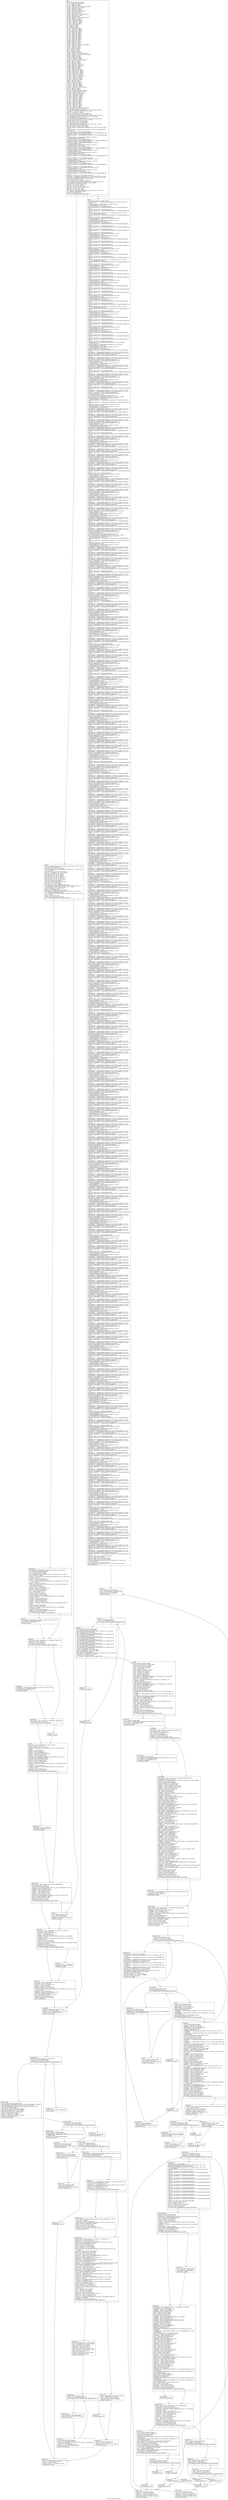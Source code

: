 digraph "CFG for 'func_31' function" {
	label="CFG for 'func_31' function";

	Node0xa6254b0 [shape=record,label="{entry:\l  %p_32.addr = alloca i32*, align 8\l  %l_719 = alloca [4 x i64], align 16\l  %l_751 = alloca i32, align 4\l  %l_752 = alloca i32, align 4\l  %l_787 = alloca [3 x [9 x [9 x i32**]]], align 16\l  %l_791 = alloca [9 x i16*], align 16\l  %l_841 = alloca i8**, align 8\l  %l_840 = alloca i8***, align 8\l  %l_859 = alloca %union.U0, align 4\l  %l_861 = alloca i32**, align 8\l  %l_878 = alloca i32, align 4\l  %l_905 = alloca [6 x [2 x i32***]], align 16\l  %l_904 = alloca i32****, align 8\l  %l_911 = alloca i8, align 1\l  %l_928 = alloca [4 x [6 x [2 x i8*]]], align 16\l  %l_986 = alloca i32**, align 8\l  %l_987 = alloca i32, align 4\l  %l_1063 = alloca i32*, align 8\l  %l_1062 = alloca i32**, align 8\l  %l_1076 = alloca i32, align 4\l  %l_1081 = alloca i16, align 2\l  %i = alloca i32, align 4\l  %j = alloca i32, align 4\l  %k = alloca i32, align 4\l  %l_740 = alloca i32*, align 8\l  %l_742 = alloca i32**, align 8\l  %l_744 = alloca i32*, align 8\l  %l_743 = alloca i32**, align 8\l  %l_746 = alloca i32, align 4\l  %l_747 = alloca i16*, align 8\l  %l_748 = alloca i16*, align 8\l  %l_749 = alloca i16*, align 8\l  %l_750 = alloca i16*, align 8\l  %l_754 = alloca i16, align 2\l  %l_793 = alloca i16*, align 8\l  %l_865 = alloca i16, align 2\l  %l_868 = alloca i32, align 4\l  %l_869 = alloca i32, align 4\l  %l_870 = alloca i32, align 4\l  %l_871 = alloca [1 x [6 x [7 x i32]]], align 16\l  %l_896 = alloca i32*, align 8\l  %l_912 = alloca i8, align 1\l  %l_924 = alloca i32, align 4\l  %i19 = alloca i32, align 4\l  %j20 = alloca i32, align 4\l  %k21 = alloca i32, align 4\l  %l_953 = alloca i32*, align 8\l  %l_985 = alloca [9 x [4 x i32*]], align 16\l  %l_984 = alloca [7 x [10 x [3 x i32**]]], align 16\l  %l_991 = alloca i32, align 4\l  %l_992 = alloca i32, align 4\l  %l_1018 = alloca i32, align 4\l  %l_1034 = alloca i32*, align 8\l  %l_1033 = alloca [10 x i32**], align 16\l  %i768 = alloca i32, align 4\l  %j769 = alloca i32, align 4\l  %k770 = alloca i32, align 4\l  %l_978 = alloca i32*, align 8\l  %l_988 = alloca [5 x i64*], align 16\l  %l_989 = alloca i32, align 4\l  %l_990 = alloca i32, align 4\l  %i773 = alloca i32, align 4\l  %l_998 = alloca i32****, align 8\l  %l_1000 = alloca i32***, align 8\l  %l_999 = alloca i32****, align 8\l  %l_1002 = alloca i32***, align 8\l  %l_1001 = alloca i32****, align 8\l  %l_1006 = alloca i64*, align 8\l  %l_1011 = alloca [7 x i16], align 2\l  %l_1012 = alloca i64, align 8\l  %l_1017 = alloca i32*, align 8\l  %l_1016 = alloca i32**, align 8\l  %i887 = alloca i32, align 4\l  %j888 = alloca i32, align 4\l  %l_1019 = alloca i32*, align 8\l  %l_1020 = alloca i16, align 2\l  %l_1023 = alloca i16*, align 8\l  %l_1029 = alloca i32*, align 8\l  %l_1028 = alloca [10 x i32**], align 16\l  %i970 = alloca i32, align 4\l  %j971 = alloca i32, align 4\l  %l_1036 = alloca %union.U0*, align 8\l  %l_1035 = alloca %union.U0**, align 8\l  %l_1043 = alloca [8 x i8], align 1\l  %l_1046 = alloca [5 x i32], align 16\l  %l_1051 = alloca i64*, align 8\l  %l_1064 = alloca i32***, align 8\l  %l_1068 = alloca i32*, align 8\l  %l_1067 = alloca i32**, align 8\l  %l_1070 = alloca i64*, align 8\l  %l_1072 = alloca i32, align 4\l  %l_1073 = alloca i32, align 4\l  %l_1075 = alloca i32, align 4\l  %i1090 = alloca i32, align 4\l  %l_1042 = alloca i32*, align 8\l  %l_1071 = alloca i32, align 4\l  %l_1074 = alloca i32, align 4\l  store i32* %p_32, i32** %p_32.addr, align 8\l  %0 = bitcast [4 x i64]* %l_719 to i8*\l  call void @llvm.memcpy.p0i8.p0i8.i64(i8* %0, i8* bitcast ([4 x i64]*\l... @func_31.l_719 to i8*), i64 32, i32 16, i1 false)\l  store i32 -1, i32* %l_751, align 4\l  store i32 -1316952854, i32* %l_752, align 4\l  %1 = bitcast [3 x [9 x [9 x i32**]]]* %l_787 to i8*\l  call void @llvm.memcpy.p0i8.p0i8.i64(i8* %1, i8* bitcast ([3 x [9 x [9 x\l... i32**]]]* @func_31.l_787 to i8*), i64 1944, i32 16, i1 false)\l  %2 = bitcast [9 x i16*]* %l_791 to i8*\l  call void @llvm.memcpy.p0i8.p0i8.i64(i8* %2, i8* bitcast ([9 x i16*]*\l... @func_31.l_791 to i8*), i64 72, i32 16, i1 false)\l  store i8** @g_303, i8*** %l_841, align 8\l  store i8*** %l_841, i8**** %l_840, align 8\l  %3 = bitcast %union.U0* %l_859 to i8*\l  call void @llvm.memset.p0i8.i64(i8* %3, i8 0, i64 4, i32 4, i1 false)\l  store i32** @g_21, i32*** %l_861, align 8\l  store i32 -420527632, i32* %l_878, align 4\l  %arrayinit.begin = getelementptr inbounds [6 x [2 x i32***]]* %l_905, i64 0,\l... i64 0\l  %arrayinit.begin1 = getelementptr inbounds [2 x i32***]* %arrayinit.begin,\l... i64 0, i64 0\l  store i32*** %l_861, i32**** %arrayinit.begin1\l  %arrayinit.element = getelementptr inbounds i32**** %arrayinit.begin1, i64 1\l  store i32*** %l_861, i32**** %arrayinit.element\l  %arrayinit.element2 = getelementptr inbounds [2 x i32***]* %arrayinit.begin,\l... i64 1\l  %arrayinit.begin3 = getelementptr inbounds [2 x i32***]*\l... %arrayinit.element2, i64 0, i64 0\l  store i32*** %l_861, i32**** %arrayinit.begin3\l  %arrayinit.element4 = getelementptr inbounds i32**** %arrayinit.begin3, i64 1\l  store i32*** %l_861, i32**** %arrayinit.element4\l  %arrayinit.element5 = getelementptr inbounds [2 x i32***]*\l... %arrayinit.element2, i64 1\l  %arrayinit.begin6 = getelementptr inbounds [2 x i32***]*\l... %arrayinit.element5, i64 0, i64 0\l  store i32*** %l_861, i32**** %arrayinit.begin6\l  %arrayinit.element7 = getelementptr inbounds i32**** %arrayinit.begin6, i64 1\l  store i32*** %l_861, i32**** %arrayinit.element7\l  %arrayinit.element8 = getelementptr inbounds [2 x i32***]*\l... %arrayinit.element5, i64 1\l  %arrayinit.begin9 = getelementptr inbounds [2 x i32***]*\l... %arrayinit.element8, i64 0, i64 0\l  store i32*** %l_861, i32**** %arrayinit.begin9\l  %arrayinit.element10 = getelementptr inbounds i32**** %arrayinit.begin9, i64\l... 1\l  store i32*** %l_861, i32**** %arrayinit.element10\l  %arrayinit.element11 = getelementptr inbounds [2 x i32***]*\l... %arrayinit.element8, i64 1\l  %arrayinit.begin12 = getelementptr inbounds [2 x i32***]*\l... %arrayinit.element11, i64 0, i64 0\l  store i32*** %l_861, i32**** %arrayinit.begin12\l  %arrayinit.element13 = getelementptr inbounds i32**** %arrayinit.begin12,\l... i64 1\l  store i32*** %l_861, i32**** %arrayinit.element13\l  %arrayinit.element14 = getelementptr inbounds [2 x i32***]*\l... %arrayinit.element11, i64 1\l  %arrayinit.begin15 = getelementptr inbounds [2 x i32***]*\l... %arrayinit.element14, i64 0, i64 0\l  store i32*** %l_861, i32**** %arrayinit.begin15\l  %arrayinit.element16 = getelementptr inbounds i32**** %arrayinit.begin15,\l... i64 1\l  store i32*** %l_861, i32**** %arrayinit.element16\l  %arrayidx = getelementptr inbounds [6 x [2 x i32***]]* %l_905, i32 0, i64 2\l  %arrayidx17 = getelementptr inbounds [2 x i32***]* %arrayidx, i32 0, i64 0\l  store i32**** %arrayidx17, i32***** %l_904, align 8\l  store i8 -48, i8* %l_911, align 1\l  %4 = bitcast [4 x [6 x [2 x i8*]]]* %l_928 to i8*\l  call void @llvm.memcpy.p0i8.p0i8.i64(i8* %4, i8* bitcast ([4 x [6 x [2 x\l... i8*]]]* @func_31.l_928 to i8*), i64 384, i32 16, i1 false)\l  store i32** null, i32*** %l_986, align 8\l  store i32 -5, i32* %l_987, align 4\l  store i32* null, i32** %l_1063, align 8\l  store i32** %l_1063, i32*** %l_1062, align 8\l  store i32 -1, i32* %l_1076, align 4\l  store i16 -8, i16* %l_1081, align 2\l  %arrayidx18 = getelementptr inbounds [4 x i64]* %l_719, i32 0, i64 0\l  %5 = load i64* %arrayidx18, align 8\l  %tobool = icmp ne i64 %5, 0\l  br i1 %tobool, label %if.then, label %if.else\l|{<s0>T|<s1>F}}"];
	Node0xa6254b0:s0 -> Node0xa625870;
	Node0xa6254b0:s1 -> Node0xa625b10;
	Node0xa625870 [shape=record,label="{if.then:                                          \l  store i32* getelementptr inbounds ([10 x [3 x i32]]* @g_741, i32 0, i64 3,\l... i64 2), i32** %l_740, align 8\l  store i32** null, i32*** %l_742, align 8\l  store i32* getelementptr inbounds ([4 x i32]* @g_745, i32 0, i64 0), i32**\l... %l_744, align 8\l  store i32** %l_744, i32*** %l_743, align 8\l  store i32 -1134490000, i32* %l_746, align 4\l  store i16* null, i16** %l_747, align 8\l  store i16* null, i16** %l_748, align 8\l  store i16* null, i16** %l_749, align 8\l  store i16* @g_223, i16** %l_750, align 8\l  store i16 1241, i16* %l_754, align 2\l  store i16* @g_470, i16** %l_793, align 8\l  store i16 -1, i16* %l_865, align 2\l  store i32 695426270, i32* %l_868, align 4\l  store i32 1, i32* %l_869, align 4\l  store i32 5, i32* %l_870, align 4\l  %6 = bitcast [1 x [6 x [7 x i32]]]* %l_871 to i8*\l  call void @llvm.memcpy.p0i8.p0i8.i64(i8* %6, i8* bitcast ([1 x [6 x [7 x\l... i32]]]* @func_31.l_871 to i8*), i64 168, i32 16, i1 false)\l  store i32* @g_69, i32** %l_896, align 8\l  store i8 1, i8* %l_912, align 1\l  store i32 -1909048888, i32* %l_924, align 4\l  %arrayidx22 = getelementptr inbounds [4 x i64]* %l_719, i32 0, i64 2\l  %7 = load i64* %arrayidx22, align 8\l  %8 = load volatile i16* getelementptr inbounds ([4 x i16]* @g_112, i32 0,\l... i64 1), align 2\l  %conv = sext i16 %8 to i64\l  %cmp = icmp sgt i64 10156, %conv\l  br i1 %cmp, label %land.lhs.true, label %lor.rhs77\l|{<s0>T|<s1>F}}"];
	Node0xa625870:s0 -> Node0xa6258a0;
	Node0xa625870:s1 -> Node0xa625a50;
	Node0xa6258a0 [shape=record,label="{land.lhs.true:                                    \l  %arrayidx24 = getelementptr inbounds [4 x i64]* %l_719, i32 0, i64 0\l  %9 = load i64* %arrayidx24, align 8\l  %10 = load i32** %l_740, align 8\l  %11 = load i32*** %l_743, align 8\l  store i32* getelementptr inbounds ([10 x [3 x i32]]* @g_741, i32 0, i64 3,\l... i64 2), i32** %11, align 8\l  %cmp25 = icmp eq i32* %10, getelementptr inbounds ([10 x [3 x i32]]* @g_741,\l... i32 0, i64 3, i64 2)\l  %conv26 = zext i1 %cmp25 to i32\l  %conv27 = trunc i32 %conv26 to i16\l  %12 = load i64* getelementptr inbounds ([1 x [7 x i64]]* @g_235, i32 0, i64\l... 0, i64 2), align 8\l  %conv28 = trunc i64 %12 to i16\l  %call = call zeroext i16 @safe_div_func_uint16_t_u_u(i16 zeroext %conv27,\l... i16 zeroext %conv28)\l  %conv29 = zext i16 %call to i32\l  %13 = load i32* %l_746, align 4\l  %cmp30 = icmp sgt i32 %conv29, %13\l  %conv31 = zext i1 %cmp30 to i32\l  %14 = load i32* @g_105, align 4\l  %or = or i32 %conv31, %14\l  %conv32 = trunc i32 %or to i16\l  %15 = load i16** %l_750, align 8\l  store i16 %conv32, i16* %15, align 2\l  %call33 = call signext i16 @safe_lshift_func_int16_t_s_s(i16 signext\l... %conv32, i32 3)\l  %conv34 = sext i16 %call33 to i64\l  %cmp35 = icmp uge i64 %conv34, 1\l  %conv36 = zext i1 %cmp35 to i32\l  %conv37 = trunc i32 %conv36 to i8\l  %call38 = call signext i8 @safe_lshift_func_int8_t_s_u(i8 signext %conv37,\l... i32 2)\l  %conv39 = sext i8 %call38 to i16\l  %16 = load i32* %l_746, align 4\l  %call40 = call signext i16 @safe_lshift_func_int16_t_s_s(i16 signext\l... %conv39, i32 %16)\l  %conv41 = sext i16 %call40 to i64\l  %and = and i64 %conv41, 8896061631382246136\l  %tobool42 = icmp ne i64 %and, 0\l  br i1 %tobool42, label %land.rhs, label %land.end\l|{<s0>T|<s1>F}}"];
	Node0xa6258a0:s0 -> Node0xa6258d0;
	Node0xa6258a0:s1 -> Node0xa625900;
	Node0xa6258d0 [shape=record,label="{land.rhs:                                         \l  %arrayidx43 = getelementptr inbounds [4 x i64]* %l_719, i32 0, i64 1\l  %17 = load i64* %arrayidx43, align 8\l  %tobool44 = icmp ne i64 %17, 0\l  br label %land.end\l}"];
	Node0xa6258d0 -> Node0xa625900;
	Node0xa625900 [shape=record,label="{land.end:                                         \l  %18 = phi i1 [ false, %land.lhs.true ], [ %tobool44, %land.rhs ]\l  %land.ext = zext i1 %18 to i32\l  %19 = load i32* %l_746, align 4\l  %tobool45 = icmp ne i32 %19, 0\l  br i1 %tobool45, label %land.rhs46, label %land.end49\l|{<s0>T|<s1>F}}"];
	Node0xa625900:s0 -> Node0xa625930;
	Node0xa625900:s1 -> Node0xa625960;
	Node0xa625930 [shape=record,label="{land.rhs46:                                       \l  %arrayidx47 = getelementptr inbounds [4 x i64]* %l_719, i32 0, i64 0\l  %20 = load i64* %arrayidx47, align 8\l  %tobool48 = icmp ne i64 %20, 0\l  br label %land.end49\l}"];
	Node0xa625930 -> Node0xa625960;
	Node0xa625960 [shape=record,label="{land.end49:                                       \l  %21 = phi i1 [ false, %land.end ], [ %tobool48, %land.rhs46 ]\l  %land.ext50 = zext i1 %21 to i32\l  br i1 true, label %lor.end, label %lor.rhs\l|{<s0>T|<s1>F}}"];
	Node0xa625960:s0 -> Node0xa6259c0;
	Node0xa625960:s1 -> Node0xa625990;
	Node0xa625990 [shape=record,label="{lor.rhs:                                          \l  br label %lor.end\l}"];
	Node0xa625990 -> Node0xa6259c0;
	Node0xa6259c0 [shape=record,label="{lor.end:                                          \l  %22 = phi i1 [ true, %land.end49 ], [ true, %lor.rhs ]\l  %lor.ext = zext i1 %22 to i32\l  store i32 %lor.ext, i32* %l_751, align 4\l  %bf.load = load volatile i24* bitcast (\{ i8, i8, i8, i8 \}* @g_599 to i24*),\l... align 4\l  %bf.shl = shl i24 %bf.load, 6\l  %bf.ashr = ashr i24 %bf.shl, 6\l  %bf.cast = sext i24 %bf.ashr to i32\l  %cmp51 = icmp sgt i32 %lor.ext, %bf.cast\l  %conv52 = zext i1 %cmp51 to i32\l  %conv53 = sext i32 %conv52 to i64\l  %arrayidx54 = getelementptr inbounds [4 x i64]* %l_719, i32 0, i64 0\l  %23 = load i64* %arrayidx54, align 8\l  %cmp55 = icmp ne i64 %conv53, %23\l  %conv56 = zext i1 %cmp55 to i32\l  %conv57 = trunc i32 %conv56 to i8\l  %24 = load i32* %l_746, align 4\l  %call58 = call signext i8 @safe_rshift_func_int8_t_s_s(i8 signext %conv57,\l... i32 %24)\l  %conv59 = sext i8 %call58 to i16\l  %call60 = call signext i16 @safe_rshift_func_int16_t_s_u(i16 signext\l... %conv59, i32 0)\l  %conv61 = sext i16 %call60 to i32\l  %tobool62 = icmp ne i32 %conv61, 0\l  br i1 %tobool62, label %land.rhs63, label %land.end65\l|{<s0>T|<s1>F}}"];
	Node0xa6259c0:s0 -> Node0xa6259f0;
	Node0xa6259c0:s1 -> Node0xa625a20;
	Node0xa6259f0 [shape=record,label="{land.rhs63:                                       \l  %25 = load i32* %l_746, align 4\l  %tobool64 = icmp ne i32 %25, 0\l  br label %land.end65\l}"];
	Node0xa6259f0 -> Node0xa625a20;
	Node0xa625a20 [shape=record,label="{land.end65:                                       \l  %26 = phi i1 [ false, %lor.end ], [ %tobool64, %land.rhs63 ]\l  %land.ext66 = zext i1 %26 to i32\l  %27 = load i32* %l_746, align 4\l  %call67 = call i32 @safe_add_func_uint32_t_u_u(i32 %land.ext66, i32 %27)\l  %conv68 = zext i32 %call67 to i64\l  %cmp69 = icmp ugt i64 %9, %conv68\l  %conv70 = zext i1 %cmp69 to i32\l  %cmp71 = icmp slt i32 1, %conv70\l  %conv72 = zext i1 %cmp71 to i32\l  %conv73 = sext i32 %conv72 to i64\l  %arrayidx74 = getelementptr inbounds [4 x i64]* %l_719, i32 0, i64 1\l  %28 = load i64* %arrayidx74, align 8\l  %and75 = and i64 %conv73, %28\l  %29 = load i32* %l_751, align 4\l  %tobool76 = icmp ne i32 %29, 0\l  br i1 %tobool76, label %lor.end80, label %lor.rhs77\l|{<s0>T|<s1>F}}"];
	Node0xa625a20:s0 -> Node0xa625a80;
	Node0xa625a20:s1 -> Node0xa625a50;
	Node0xa625a50 [shape=record,label="{lor.rhs77:                                        \l  %30 = load i8** @g_295, align 8\l  %31 = load i8* %30, align 1\l  %conv78 = sext i8 %31 to i32\l  %tobool79 = icmp ne i32 %conv78, 0\l  br label %lor.end80\l}"];
	Node0xa625a50 -> Node0xa625a80;
	Node0xa625a80 [shape=record,label="{lor.end80:                                        \l  %32 = phi i1 [ true, %land.end65 ], [ %tobool79, %lor.rhs77 ]\l  %lor.ext81 = zext i1 %32 to i32\l  %conv82 = sext i32 %lor.ext81 to i64\l  %or83 = or i64 %conv82, -10\l  %conv84 = trunc i64 %or83 to i16\l  %call85 = call signext i16 @safe_lshift_func_int16_t_s_u(i16 signext\l... %conv84, i32 15)\l  %call86 = call zeroext i16 @safe_lshift_func_uint16_t_u_s(i16 zeroext\l... %call85, i32 10)\l  %33 = load i32* %l_746, align 4\l  %conv87 = trunc i32 %33 to i16\l  %call88 = call zeroext i16 @safe_sub_func_uint16_t_u_u(i16 zeroext %call86,\l... i16 zeroext %conv87)\l  %conv89 = zext i16 %call88 to i32\l  %tobool90 = icmp ne i32 %conv89, 0\l  br i1 %tobool90, label %lor.end93, label %lor.rhs91\l|{<s0>T|<s1>F}}"];
	Node0xa625a80:s0 -> Node0xa625ae0;
	Node0xa625a80:s1 -> Node0xa625ab0;
	Node0xa625ab0 [shape=record,label="{lor.rhs91:                                        \l  %34 = load i32* %l_746, align 4\l  %tobool92 = icmp ne i32 %34, 0\l  br label %lor.end93\l}"];
	Node0xa625ab0 -> Node0xa625ae0;
	Node0xa625ae0 [shape=record,label="{lor.end93:                                        \l  %35 = phi i1 [ true, %lor.end80 ], [ %tobool92, %lor.rhs91 ]\l  %lor.ext94 = zext i1 %35 to i32\l  %conv95 = sext i32 %lor.ext94 to i64\l  %or96 = or i64 %7, %conv95\l  %conv97 = trunc i64 %or96 to i32\l  store i32 %conv97, i32* %l_752, align 4\l  %36 = load i32* getelementptr inbounds ([10 x [3 x i32]]* @g_741, i32 0, i64\l... 3, i64 2), align 4\l  %conv98 = sext i32 %36 to i64\l  %cmp99 = icmp ne i64 %conv98, 2830121178\l  %conv100 = zext i1 %cmp99 to i32\l  %37 = load volatile i32** @g_753, align 8\l  %38 = load i32* %37, align 4\l  %and101 = and i32 %38, %conv100\l  store i32 %and101, i32* %37, align 4\l  br label %if.end1083\l}"];
	Node0xa625ae0 -> Node0xa626500;
	Node0xa625b10 [shape=record,label="{if.else:                                          \l  store i32* @g_139, i32** %l_953, align 8\l  %arrayinit.begin102 = getelementptr inbounds [9 x [4 x i32*]]* %l_985, i64\l... 0, i64 0\l  %arrayinit.begin103 = getelementptr inbounds [4 x i32*]*\l... %arrayinit.begin102, i64 0, i64 0\l  store i32* %l_878, i32** %arrayinit.begin103\l  %arrayinit.element104 = getelementptr inbounds i32** %arrayinit.begin103,\l... i64 1\l  store i32* %l_878, i32** %arrayinit.element104\l  %arrayinit.element105 = getelementptr inbounds i32** %arrayinit.element104,\l... i64 1\l  store i32* getelementptr inbounds ([4 x [7 x i32]]* @g_15, i32 0, i64 0, i64\l... 3), i32** %arrayinit.element105\l  %arrayinit.element106 = getelementptr inbounds i32** %arrayinit.element105,\l... i64 1\l  store i32* %l_878, i32** %arrayinit.element106\l  %arrayinit.element107 = getelementptr inbounds [4 x i32*]*\l... %arrayinit.begin102, i64 1\l  %arrayinit.begin108 = getelementptr inbounds [4 x i32*]*\l... %arrayinit.element107, i64 0, i64 0\l  store i32* %l_878, i32** %arrayinit.begin108\l  %arrayinit.element109 = getelementptr inbounds i32** %arrayinit.begin108,\l... i64 1\l  store i32* %l_878, i32** %arrayinit.element109\l  %arrayinit.element110 = getelementptr inbounds i32** %arrayinit.element109,\l... i64 1\l  store i32* %l_878, i32** %arrayinit.element110\l  %arrayinit.element111 = getelementptr inbounds i32** %arrayinit.element110,\l... i64 1\l  store i32* %l_878, i32** %arrayinit.element111\l  %arrayinit.element112 = getelementptr inbounds [4 x i32*]*\l... %arrayinit.element107, i64 1\l  %arrayinit.begin113 = getelementptr inbounds [4 x i32*]*\l... %arrayinit.element112, i64 0, i64 0\l  store i32* %l_878, i32** %arrayinit.begin113\l  %arrayinit.element114 = getelementptr inbounds i32** %arrayinit.begin113,\l... i64 1\l  store i32* %l_878, i32** %arrayinit.element114\l  %arrayinit.element115 = getelementptr inbounds i32** %arrayinit.element114,\l... i64 1\l  store i32* %l_878, i32** %arrayinit.element115\l  %arrayinit.element116 = getelementptr inbounds i32** %arrayinit.element115,\l... i64 1\l  store i32* %l_878, i32** %arrayinit.element116\l  %arrayinit.element117 = getelementptr inbounds [4 x i32*]*\l... %arrayinit.element112, i64 1\l  %arrayinit.begin118 = getelementptr inbounds [4 x i32*]*\l... %arrayinit.element117, i64 0, i64 0\l  store i32* %l_878, i32** %arrayinit.begin118\l  %arrayinit.element119 = getelementptr inbounds i32** %arrayinit.begin118,\l... i64 1\l  store i32* %l_878, i32** %arrayinit.element119\l  %arrayinit.element120 = getelementptr inbounds i32** %arrayinit.element119,\l... i64 1\l  store i32* getelementptr inbounds ([4 x [7 x i32]]* @g_15, i32 0, i64 0, i64\l... 3), i32** %arrayinit.element120\l  %arrayinit.element121 = getelementptr inbounds i32** %arrayinit.element120,\l... i64 1\l  store i32* %l_878, i32** %arrayinit.element121\l  %arrayinit.element122 = getelementptr inbounds [4 x i32*]*\l... %arrayinit.element117, i64 1\l  %arrayinit.begin123 = getelementptr inbounds [4 x i32*]*\l... %arrayinit.element122, i64 0, i64 0\l  store i32* %l_878, i32** %arrayinit.begin123\l  %arrayinit.element124 = getelementptr inbounds i32** %arrayinit.begin123,\l... i64 1\l  store i32* %l_878, i32** %arrayinit.element124\l  %arrayinit.element125 = getelementptr inbounds i32** %arrayinit.element124,\l... i64 1\l  store i32* %l_878, i32** %arrayinit.element125\l  %arrayinit.element126 = getelementptr inbounds i32** %arrayinit.element125,\l... i64 1\l  store i32* %l_878, i32** %arrayinit.element126\l  %arrayinit.element127 = getelementptr inbounds [4 x i32*]*\l... %arrayinit.element122, i64 1\l  %arrayinit.begin128 = getelementptr inbounds [4 x i32*]*\l... %arrayinit.element127, i64 0, i64 0\l  store i32* %l_878, i32** %arrayinit.begin128\l  %arrayinit.element129 = getelementptr inbounds i32** %arrayinit.begin128,\l... i64 1\l  store i32* %l_878, i32** %arrayinit.element129\l  %arrayinit.element130 = getelementptr inbounds i32** %arrayinit.element129,\l... i64 1\l  store i32* %l_878, i32** %arrayinit.element130\l  %arrayinit.element131 = getelementptr inbounds i32** %arrayinit.element130,\l... i64 1\l  store i32* %l_878, i32** %arrayinit.element131\l  %arrayinit.element132 = getelementptr inbounds [4 x i32*]*\l... %arrayinit.element127, i64 1\l  %arrayinit.begin133 = getelementptr inbounds [4 x i32*]*\l... %arrayinit.element132, i64 0, i64 0\l  store i32* %l_878, i32** %arrayinit.begin133\l  %arrayinit.element134 = getelementptr inbounds i32** %arrayinit.begin133,\l... i64 1\l  store i32* %l_878, i32** %arrayinit.element134\l  %arrayinit.element135 = getelementptr inbounds i32** %arrayinit.element134,\l... i64 1\l  store i32* getelementptr inbounds ([4 x [7 x i32]]* @g_15, i32 0, i64 0, i64\l... 3), i32** %arrayinit.element135\l  %arrayinit.element136 = getelementptr inbounds i32** %arrayinit.element135,\l... i64 1\l  store i32* %l_878, i32** %arrayinit.element136\l  %arrayinit.element137 = getelementptr inbounds [4 x i32*]*\l... %arrayinit.element132, i64 1\l  %arrayinit.begin138 = getelementptr inbounds [4 x i32*]*\l... %arrayinit.element137, i64 0, i64 0\l  store i32* %l_878, i32** %arrayinit.begin138\l  %arrayinit.element139 = getelementptr inbounds i32** %arrayinit.begin138,\l... i64 1\l  store i32* %l_878, i32** %arrayinit.element139\l  %arrayinit.element140 = getelementptr inbounds i32** %arrayinit.element139,\l... i64 1\l  store i32* %l_878, i32** %arrayinit.element140\l  %arrayinit.element141 = getelementptr inbounds i32** %arrayinit.element140,\l... i64 1\l  store i32* %l_878, i32** %arrayinit.element141\l  %arrayinit.element142 = getelementptr inbounds [4 x i32*]*\l... %arrayinit.element137, i64 1\l  %arrayinit.begin143 = getelementptr inbounds [4 x i32*]*\l... %arrayinit.element142, i64 0, i64 0\l  store i32* %l_878, i32** %arrayinit.begin143\l  %arrayinit.element144 = getelementptr inbounds i32** %arrayinit.begin143,\l... i64 1\l  store i32* %l_878, i32** %arrayinit.element144\l  %arrayinit.element145 = getelementptr inbounds i32** %arrayinit.element144,\l... i64 1\l  store i32* %l_878, i32** %arrayinit.element145\l  %arrayinit.element146 = getelementptr inbounds i32** %arrayinit.element145,\l... i64 1\l  store i32* %l_878, i32** %arrayinit.element146\l  %arrayinit.begin147 = getelementptr inbounds [7 x [10 x [3 x i32**]]]*\l... %l_984, i64 0, i64 0\l  %arrayinit.begin148 = getelementptr inbounds [10 x [3 x i32**]]*\l... %arrayinit.begin147, i64 0, i64 0\l  %arrayinit.begin149 = getelementptr inbounds [3 x i32**]*\l... %arrayinit.begin148, i64 0, i64 0\l  store i32** null, i32*** %arrayinit.begin149\l  %arrayinit.element150 = getelementptr inbounds i32*** %arrayinit.begin149,\l... i64 1\l  %arrayidx151 = getelementptr inbounds [9 x [4 x i32*]]* %l_985, i32 0, i64 1\l  %arrayidx152 = getelementptr inbounds [4 x i32*]* %arrayidx151, i32 0, i64 0\l  store i32** %arrayidx152, i32*** %arrayinit.element150\l  %arrayinit.element153 = getelementptr inbounds i32*** %arrayinit.element150,\l... i64 1\l  %arrayidx154 = getelementptr inbounds [9 x [4 x i32*]]* %l_985, i32 0, i64 2\l  %arrayidx155 = getelementptr inbounds [4 x i32*]* %arrayidx154, i32 0, i64 3\l  store i32** %arrayidx155, i32*** %arrayinit.element153\l  %arrayinit.element156 = getelementptr inbounds [3 x i32**]*\l... %arrayinit.begin148, i64 1\l  %arrayinit.begin157 = getelementptr inbounds [3 x i32**]*\l... %arrayinit.element156, i64 0, i64 0\l  %arrayidx158 = getelementptr inbounds [9 x [4 x i32*]]* %l_985, i32 0, i64 6\l  %arrayidx159 = getelementptr inbounds [4 x i32*]* %arrayidx158, i32 0, i64 1\l  store i32** %arrayidx159, i32*** %arrayinit.begin157\l  %arrayinit.element160 = getelementptr inbounds i32*** %arrayinit.begin157,\l... i64 1\l  store i32** null, i32*** %arrayinit.element160\l  %arrayinit.element161 = getelementptr inbounds i32*** %arrayinit.element160,\l... i64 1\l  %arrayidx162 = getelementptr inbounds [9 x [4 x i32*]]* %l_985, i32 0, i64 2\l  %arrayidx163 = getelementptr inbounds [4 x i32*]* %arrayidx162, i32 0, i64 3\l  store i32** %arrayidx163, i32*** %arrayinit.element161\l  %arrayinit.element164 = getelementptr inbounds [3 x i32**]*\l... %arrayinit.element156, i64 1\l  %arrayinit.begin165 = getelementptr inbounds [3 x i32**]*\l... %arrayinit.element164, i64 0, i64 0\l  %arrayidx166 = getelementptr inbounds [9 x [4 x i32*]]* %l_985, i32 0, i64 2\l  %arrayidx167 = getelementptr inbounds [4 x i32*]* %arrayidx166, i32 0, i64 3\l  store i32** %arrayidx167, i32*** %arrayinit.begin165\l  %arrayinit.element168 = getelementptr inbounds i32*** %arrayinit.begin165,\l... i64 1\l  store i32** null, i32*** %arrayinit.element168\l  %arrayinit.element169 = getelementptr inbounds i32*** %arrayinit.element168,\l... i64 1\l  %arrayidx170 = getelementptr inbounds [9 x [4 x i32*]]* %l_985, i32 0, i64 1\l  %arrayidx171 = getelementptr inbounds [4 x i32*]* %arrayidx170, i32 0, i64 1\l  store i32** %arrayidx171, i32*** %arrayinit.element169\l  %arrayinit.element172 = getelementptr inbounds [3 x i32**]*\l... %arrayinit.element164, i64 1\l  %39 = bitcast [3 x i32**]* %arrayinit.element172 to i8*\l  call void @llvm.memset.p0i8.i64(i8* %39, i8 0, i64 24, i32 8, i1 false)\l  %arrayinit.begin173 = getelementptr inbounds [3 x i32**]*\l... %arrayinit.element172, i64 0, i64 0\l  %arrayinit.element174 = getelementptr inbounds i32*** %arrayinit.begin173,\l... i64 1\l  %arrayinit.element175 = getelementptr inbounds i32*** %arrayinit.element174,\l... i64 1\l  %arrayinit.element176 = getelementptr inbounds [3 x i32**]*\l... %arrayinit.element172, i64 1\l  %arrayinit.begin177 = getelementptr inbounds [3 x i32**]*\l... %arrayinit.element176, i64 0, i64 0\l  %arrayidx178 = getelementptr inbounds [9 x [4 x i32*]]* %l_985, i32 0, i64 0\l  %arrayidx179 = getelementptr inbounds [4 x i32*]* %arrayidx178, i32 0, i64 3\l  store i32** %arrayidx179, i32*** %arrayinit.begin177\l  %arrayinit.element180 = getelementptr inbounds i32*** %arrayinit.begin177,\l... i64 1\l  %arrayidx181 = getelementptr inbounds [9 x [4 x i32*]]* %l_985, i32 0, i64 2\l  %arrayidx182 = getelementptr inbounds [4 x i32*]* %arrayidx181, i32 0, i64 3\l  store i32** %arrayidx182, i32*** %arrayinit.element180\l  %arrayinit.element183 = getelementptr inbounds i32*** %arrayinit.element180,\l... i64 1\l  %arrayidx184 = getelementptr inbounds [9 x [4 x i32*]]* %l_985, i32 0, i64 8\l  %arrayidx185 = getelementptr inbounds [4 x i32*]* %arrayidx184, i32 0, i64 3\l  store i32** %arrayidx185, i32*** %arrayinit.element183\l  %arrayinit.element186 = getelementptr inbounds [3 x i32**]*\l... %arrayinit.element176, i64 1\l  %arrayinit.begin187 = getelementptr inbounds [3 x i32**]*\l... %arrayinit.element186, i64 0, i64 0\l  %arrayidx188 = getelementptr inbounds [9 x [4 x i32*]]* %l_985, i32 0, i64 2\l  %arrayidx189 = getelementptr inbounds [4 x i32*]* %arrayidx188, i32 0, i64 3\l  store i32** %arrayidx189, i32*** %arrayinit.begin187\l  %arrayinit.element190 = getelementptr inbounds i32*** %arrayinit.begin187,\l... i64 1\l  store i32** null, i32*** %arrayinit.element190\l  %arrayinit.element191 = getelementptr inbounds i32*** %arrayinit.element190,\l... i64 1\l  %arrayidx192 = getelementptr inbounds [9 x [4 x i32*]]* %l_985, i32 0, i64 8\l  %arrayidx193 = getelementptr inbounds [4 x i32*]* %arrayidx192, i32 0, i64 2\l  store i32** %arrayidx193, i32*** %arrayinit.element191\l  %arrayinit.element194 = getelementptr inbounds [3 x i32**]*\l... %arrayinit.element186, i64 1\l  %arrayinit.begin195 = getelementptr inbounds [3 x i32**]*\l... %arrayinit.element194, i64 0, i64 0\l  %arrayidx196 = getelementptr inbounds [9 x [4 x i32*]]* %l_985, i32 0, i64 2\l  %arrayidx197 = getelementptr inbounds [4 x i32*]* %arrayidx196, i32 0, i64 3\l  store i32** %arrayidx197, i32*** %arrayinit.begin195\l  %arrayinit.element198 = getelementptr inbounds i32*** %arrayinit.begin195,\l... i64 1\l  %arrayidx199 = getelementptr inbounds [9 x [4 x i32*]]* %l_985, i32 0, i64 8\l  %arrayidx200 = getelementptr inbounds [4 x i32*]* %arrayidx199, i32 0, i64 3\l  store i32** %arrayidx200, i32*** %arrayinit.element198\l  %arrayinit.element201 = getelementptr inbounds i32*** %arrayinit.element198,\l... i64 1\l  %arrayidx202 = getelementptr inbounds [9 x [4 x i32*]]* %l_985, i32 0, i64 2\l  %arrayidx203 = getelementptr inbounds [4 x i32*]* %arrayidx202, i32 0, i64 3\l  store i32** %arrayidx203, i32*** %arrayinit.element201\l  %arrayinit.element204 = getelementptr inbounds [3 x i32**]*\l... %arrayinit.element194, i64 1\l  %arrayinit.begin205 = getelementptr inbounds [3 x i32**]*\l... %arrayinit.element204, i64 0, i64 0\l  %arrayidx206 = getelementptr inbounds [9 x [4 x i32*]]* %l_985, i32 0, i64 5\l  %arrayidx207 = getelementptr inbounds [4 x i32*]* %arrayidx206, i32 0, i64 3\l  store i32** %arrayidx207, i32*** %arrayinit.begin205\l  %arrayinit.element208 = getelementptr inbounds i32*** %arrayinit.begin205,\l... i64 1\l  %arrayidx209 = getelementptr inbounds [9 x [4 x i32*]]* %l_985, i32 0, i64 8\l  %arrayidx210 = getelementptr inbounds [4 x i32*]* %arrayidx209, i32 0, i64 2\l  store i32** %arrayidx210, i32*** %arrayinit.element208\l  %arrayinit.element211 = getelementptr inbounds i32*** %arrayinit.element208,\l... i64 1\l  store i32** null, i32*** %arrayinit.element211\l  %arrayinit.element212 = getelementptr inbounds [3 x i32**]*\l... %arrayinit.element204, i64 1\l  %arrayinit.begin213 = getelementptr inbounds [3 x i32**]*\l... %arrayinit.element212, i64 0, i64 0\l  %arrayidx214 = getelementptr inbounds [9 x [4 x i32*]]* %l_985, i32 0, i64 0\l  %arrayidx215 = getelementptr inbounds [4 x i32*]* %arrayidx214, i32 0, i64 0\l  store i32** %arrayidx215, i32*** %arrayinit.begin213\l  %arrayinit.element216 = getelementptr inbounds i32*** %arrayinit.begin213,\l... i64 1\l  %arrayidx217 = getelementptr inbounds [9 x [4 x i32*]]* %l_985, i32 0, i64 2\l  %arrayidx218 = getelementptr inbounds [4 x i32*]* %arrayidx217, i32 0, i64 3\l  store i32** %arrayidx218, i32*** %arrayinit.element216\l  %arrayinit.element219 = getelementptr inbounds i32*** %arrayinit.element216,\l... i64 1\l  %arrayidx220 = getelementptr inbounds [9 x [4 x i32*]]* %l_985, i32 0, i64 0\l  %arrayidx221 = getelementptr inbounds [4 x i32*]* %arrayidx220, i32 0, i64 0\l  store i32** %arrayidx221, i32*** %arrayinit.element219\l  %arrayinit.element222 = getelementptr inbounds [3 x i32**]*\l... %arrayinit.element212, i64 1\l  %arrayinit.begin223 = getelementptr inbounds [3 x i32**]*\l... %arrayinit.element222, i64 0, i64 0\l  %arrayidx224 = getelementptr inbounds [9 x [4 x i32*]]* %l_985, i32 0, i64 2\l  %arrayidx225 = getelementptr inbounds [4 x i32*]* %arrayidx224, i32 0, i64 3\l  store i32** %arrayidx225, i32*** %arrayinit.begin223\l  %arrayinit.element226 = getelementptr inbounds i32*** %arrayinit.begin223,\l... i64 1\l  %arrayidx227 = getelementptr inbounds [9 x [4 x i32*]]* %l_985, i32 0, i64 2\l  %arrayidx228 = getelementptr inbounds [4 x i32*]* %arrayidx227, i32 0, i64 3\l  store i32** %arrayidx228, i32*** %arrayinit.element226\l  %arrayinit.element229 = getelementptr inbounds i32*** %arrayinit.element226,\l... i64 1\l  %arrayidx230 = getelementptr inbounds [9 x [4 x i32*]]* %l_985, i32 0, i64 0\l  %arrayidx231 = getelementptr inbounds [4 x i32*]* %arrayidx230, i32 0, i64 2\l  store i32** %arrayidx231, i32*** %arrayinit.element229\l  %arrayinit.element232 = getelementptr inbounds [10 x [3 x i32**]]*\l... %arrayinit.begin147, i64 1\l  %arrayinit.begin233 = getelementptr inbounds [10 x [3 x i32**]]*\l... %arrayinit.element232, i64 0, i64 0\l  %arrayinit.begin234 = getelementptr inbounds [3 x i32**]*\l... %arrayinit.begin233, i64 0, i64 0\l  %arrayidx235 = getelementptr inbounds [9 x [4 x i32*]]* %l_985, i32 0, i64 6\l  %arrayidx236 = getelementptr inbounds [4 x i32*]* %arrayidx235, i32 0, i64 1\l  store i32** %arrayidx236, i32*** %arrayinit.begin234\l  %arrayinit.element237 = getelementptr inbounds i32*** %arrayinit.begin234,\l... i64 1\l  %arrayidx238 = getelementptr inbounds [9 x [4 x i32*]]* %l_985, i32 0, i64 1\l  %arrayidx239 = getelementptr inbounds [4 x i32*]* %arrayidx238, i32 0, i64 2\l  store i32** %arrayidx239, i32*** %arrayinit.element237\l  %arrayinit.element240 = getelementptr inbounds i32*** %arrayinit.element237,\l... i64 1\l  %arrayidx241 = getelementptr inbounds [9 x [4 x i32*]]* %l_985, i32 0, i64 2\l  %arrayidx242 = getelementptr inbounds [4 x i32*]* %arrayidx241, i32 0, i64 3\l  store i32** %arrayidx242, i32*** %arrayinit.element240\l  %arrayinit.element243 = getelementptr inbounds [3 x i32**]*\l... %arrayinit.begin233, i64 1\l  %40 = bitcast [3 x i32**]* %arrayinit.element243 to i8*\l  call void @llvm.memset.p0i8.i64(i8* %40, i8 0, i64 24, i32 8, i1 false)\l  %arrayinit.begin244 = getelementptr inbounds [3 x i32**]*\l... %arrayinit.element243, i64 0, i64 0\l  %arrayinit.element245 = getelementptr inbounds i32*** %arrayinit.begin244,\l... i64 1\l  %arrayinit.element246 = getelementptr inbounds i32*** %arrayinit.element245,\l... i64 1\l  %arrayinit.element247 = getelementptr inbounds [3 x i32**]*\l... %arrayinit.element243, i64 1\l  %arrayinit.begin248 = getelementptr inbounds [3 x i32**]*\l... %arrayinit.element247, i64 0, i64 0\l  %arrayidx249 = getelementptr inbounds [9 x [4 x i32*]]* %l_985, i32 0, i64 0\l  %arrayidx250 = getelementptr inbounds [4 x i32*]* %arrayidx249, i32 0, i64 1\l  store i32** %arrayidx250, i32*** %arrayinit.begin248\l  %arrayinit.element251 = getelementptr inbounds i32*** %arrayinit.begin248,\l... i64 1\l  %arrayidx252 = getelementptr inbounds [9 x [4 x i32*]]* %l_985, i32 0, i64 2\l  %arrayidx253 = getelementptr inbounds [4 x i32*]* %arrayidx252, i32 0, i64 3\l  store i32** %arrayidx253, i32*** %arrayinit.element251\l  %arrayinit.element254 = getelementptr inbounds i32*** %arrayinit.element251,\l... i64 1\l  %arrayidx255 = getelementptr inbounds [9 x [4 x i32*]]* %l_985, i32 0, i64 2\l  %arrayidx256 = getelementptr inbounds [4 x i32*]* %arrayidx255, i32 0, i64 3\l  store i32** %arrayidx256, i32*** %arrayinit.element254\l  %arrayinit.element257 = getelementptr inbounds [3 x i32**]*\l... %arrayinit.element247, i64 1\l  %arrayinit.begin258 = getelementptr inbounds [3 x i32**]*\l... %arrayinit.element257, i64 0, i64 0\l  %arrayidx259 = getelementptr inbounds [9 x [4 x i32*]]* %l_985, i32 0, i64 0\l  %arrayidx260 = getelementptr inbounds [4 x i32*]* %arrayidx259, i32 0, i64 3\l  store i32** %arrayidx260, i32*** %arrayinit.begin258\l  %arrayinit.element261 = getelementptr inbounds i32*** %arrayinit.begin258,\l... i64 1\l  store i32** null, i32*** %arrayinit.element261\l  %arrayinit.element262 = getelementptr inbounds i32*** %arrayinit.element261,\l... i64 1\l  %arrayidx263 = getelementptr inbounds [9 x [4 x i32*]]* %l_985, i32 0, i64 3\l  %arrayidx264 = getelementptr inbounds [4 x i32*]* %arrayidx263, i32 0, i64 1\l  store i32** %arrayidx264, i32*** %arrayinit.element262\l  %arrayinit.element265 = getelementptr inbounds [3 x i32**]*\l... %arrayinit.element257, i64 1\l  %arrayinit.begin266 = getelementptr inbounds [3 x i32**]*\l... %arrayinit.element265, i64 0, i64 0\l  %arrayidx267 = getelementptr inbounds [9 x [4 x i32*]]* %l_985, i32 0, i64 2\l  %arrayidx268 = getelementptr inbounds [4 x i32*]* %arrayidx267, i32 0, i64 3\l  store i32** %arrayidx268, i32*** %arrayinit.begin266\l  %arrayinit.element269 = getelementptr inbounds i32*** %arrayinit.begin266,\l... i64 1\l  %arrayidx270 = getelementptr inbounds [9 x [4 x i32*]]* %l_985, i32 0, i64 8\l  %arrayidx271 = getelementptr inbounds [4 x i32*]* %arrayidx270, i32 0, i64 3\l  store i32** %arrayidx271, i32*** %arrayinit.element269\l  %arrayinit.element272 = getelementptr inbounds i32*** %arrayinit.element269,\l... i64 1\l  %arrayidx273 = getelementptr inbounds [9 x [4 x i32*]]* %l_985, i32 0, i64 8\l  %arrayidx274 = getelementptr inbounds [4 x i32*]* %arrayidx273, i32 0, i64 0\l  store i32** %arrayidx274, i32*** %arrayinit.element272\l  %arrayinit.element275 = getelementptr inbounds [3 x i32**]*\l... %arrayinit.element265, i64 1\l  %arrayinit.begin276 = getelementptr inbounds [3 x i32**]*\l... %arrayinit.element275, i64 0, i64 0\l  store i32** null, i32*** %arrayinit.begin276\l  %arrayinit.element277 = getelementptr inbounds i32*** %arrayinit.begin276,\l... i64 1\l  %arrayidx278 = getelementptr inbounds [9 x [4 x i32*]]* %l_985, i32 0, i64 2\l  %arrayidx279 = getelementptr inbounds [4 x i32*]* %arrayidx278, i32 0, i64 0\l  store i32** %arrayidx279, i32*** %arrayinit.element277\l  %arrayinit.element280 = getelementptr inbounds i32*** %arrayinit.element277,\l... i64 1\l  %arrayidx281 = getelementptr inbounds [9 x [4 x i32*]]* %l_985, i32 0, i64 8\l  %arrayidx282 = getelementptr inbounds [4 x i32*]* %arrayidx281, i32 0, i64 2\l  store i32** %arrayidx282, i32*** %arrayinit.element280\l  %arrayinit.element283 = getelementptr inbounds [3 x i32**]*\l... %arrayinit.element275, i64 1\l  %arrayinit.begin284 = getelementptr inbounds [3 x i32**]*\l... %arrayinit.element283, i64 0, i64 0\l  %arrayidx285 = getelementptr inbounds [9 x [4 x i32*]]* %l_985, i32 0, i64 1\l  %arrayidx286 = getelementptr inbounds [4 x i32*]* %arrayidx285, i32 0, i64 0\l  store i32** %arrayidx286, i32*** %arrayinit.begin284\l  %arrayinit.element287 = getelementptr inbounds i32*** %arrayinit.begin284,\l... i64 1\l  %arrayidx288 = getelementptr inbounds [9 x [4 x i32*]]* %l_985, i32 0, i64 2\l  %arrayidx289 = getelementptr inbounds [4 x i32*]* %arrayidx288, i32 0, i64 3\l  store i32** %arrayidx289, i32*** %arrayinit.element287\l  %arrayinit.element290 = getelementptr inbounds i32*** %arrayinit.element287,\l... i64 1\l  %arrayidx291 = getelementptr inbounds [9 x [4 x i32*]]* %l_985, i32 0, i64 7\l  %arrayidx292 = getelementptr inbounds [4 x i32*]* %arrayidx291, i32 0, i64 0\l  store i32** %arrayidx292, i32*** %arrayinit.element290\l  %arrayinit.element293 = getelementptr inbounds [3 x i32**]*\l... %arrayinit.element283, i64 1\l  %arrayinit.begin294 = getelementptr inbounds [3 x i32**]*\l... %arrayinit.element293, i64 0, i64 0\l  store i32** null, i32*** %arrayinit.begin294\l  %arrayinit.element295 = getelementptr inbounds i32*** %arrayinit.begin294,\l... i64 1\l  %arrayidx296 = getelementptr inbounds [9 x [4 x i32*]]* %l_985, i32 0, i64 5\l  %arrayidx297 = getelementptr inbounds [4 x i32*]* %arrayidx296, i32 0, i64 1\l  store i32** %arrayidx297, i32*** %arrayinit.element295\l  %arrayinit.element298 = getelementptr inbounds i32*** %arrayinit.element295,\l... i64 1\l  store i32** null, i32*** %arrayinit.element298\l  %arrayinit.element299 = getelementptr inbounds [3 x i32**]*\l... %arrayinit.element293, i64 1\l  %arrayinit.begin300 = getelementptr inbounds [3 x i32**]*\l... %arrayinit.element299, i64 0, i64 0\l  %arrayidx301 = getelementptr inbounds [9 x [4 x i32*]]* %l_985, i32 0, i64 0\l  %arrayidx302 = getelementptr inbounds [4 x i32*]* %arrayidx301, i32 0, i64 1\l  store i32** %arrayidx302, i32*** %arrayinit.begin300\l  %arrayinit.element303 = getelementptr inbounds i32*** %arrayinit.begin300,\l... i64 1\l  %arrayidx304 = getelementptr inbounds [9 x [4 x i32*]]* %l_985, i32 0, i64 8\l  %arrayidx305 = getelementptr inbounds [4 x i32*]* %arrayidx304, i32 0, i64 3\l  store i32** %arrayidx305, i32*** %arrayinit.element303\l  %arrayinit.element306 = getelementptr inbounds i32*** %arrayinit.element303,\l... i64 1\l  %arrayidx307 = getelementptr inbounds [9 x [4 x i32*]]* %l_985, i32 0, i64 2\l  %arrayidx308 = getelementptr inbounds [4 x i32*]* %arrayidx307, i32 0, i64 3\l  store i32** %arrayidx308, i32*** %arrayinit.element306\l  %arrayinit.element309 = getelementptr inbounds [3 x i32**]*\l... %arrayinit.element299, i64 1\l  %arrayinit.begin310 = getelementptr inbounds [3 x i32**]*\l... %arrayinit.element309, i64 0, i64 0\l  %arrayidx311 = getelementptr inbounds [9 x [4 x i32*]]* %l_985, i32 0, i64 2\l  %arrayidx312 = getelementptr inbounds [4 x i32*]* %arrayidx311, i32 0, i64 3\l  store i32** %arrayidx312, i32*** %arrayinit.begin310\l  %arrayinit.element313 = getelementptr inbounds i32*** %arrayinit.begin310,\l... i64 1\l  store i32** null, i32*** %arrayinit.element313\l  %arrayinit.element314 = getelementptr inbounds i32*** %arrayinit.element313,\l... i64 1\l  %arrayidx315 = getelementptr inbounds [9 x [4 x i32*]]* %l_985, i32 0, i64 0\l  %arrayidx316 = getelementptr inbounds [4 x i32*]* %arrayidx315, i32 0, i64 3\l  store i32** %arrayidx316, i32*** %arrayinit.element314\l  %arrayinit.element317 = getelementptr inbounds [10 x [3 x i32**]]*\l... %arrayinit.element232, i64 1\l  %arrayinit.begin318 = getelementptr inbounds [10 x [3 x i32**]]*\l... %arrayinit.element317, i64 0, i64 0\l  %arrayinit.begin319 = getelementptr inbounds [3 x i32**]*\l... %arrayinit.begin318, i64 0, i64 0\l  %arrayidx320 = getelementptr inbounds [9 x [4 x i32*]]* %l_985, i32 0, i64 2\l  %arrayidx321 = getelementptr inbounds [4 x i32*]* %arrayidx320, i32 0, i64 3\l  store i32** %arrayidx321, i32*** %arrayinit.begin319\l  %arrayinit.element322 = getelementptr inbounds i32*** %arrayinit.begin319,\l... i64 1\l  %arrayidx323 = getelementptr inbounds [9 x [4 x i32*]]* %l_985, i32 0, i64 2\l  %arrayidx324 = getelementptr inbounds [4 x i32*]* %arrayidx323, i32 0, i64 3\l  store i32** %arrayidx324, i32*** %arrayinit.element322\l  %arrayinit.element325 = getelementptr inbounds i32*** %arrayinit.element322,\l... i64 1\l  %arrayidx326 = getelementptr inbounds [9 x [4 x i32*]]* %l_985, i32 0, i64 2\l  %arrayidx327 = getelementptr inbounds [4 x i32*]* %arrayidx326, i32 0, i64 3\l  store i32** %arrayidx327, i32*** %arrayinit.element325\l  %arrayinit.element328 = getelementptr inbounds [3 x i32**]*\l... %arrayinit.begin318, i64 1\l  %arrayinit.begin329 = getelementptr inbounds [3 x i32**]*\l... %arrayinit.element328, i64 0, i64 0\l  %arrayidx330 = getelementptr inbounds [9 x [4 x i32*]]* %l_985, i32 0, i64 8\l  %arrayidx331 = getelementptr inbounds [4 x i32*]* %arrayidx330, i32 0, i64 2\l  store i32** %arrayidx331, i32*** %arrayinit.begin329\l  %arrayinit.element332 = getelementptr inbounds i32*** %arrayinit.begin329,\l... i64 1\l  store i32** null, i32*** %arrayinit.element332\l  %arrayinit.element333 = getelementptr inbounds i32*** %arrayinit.element332,\l... i64 1\l  %arrayidx334 = getelementptr inbounds [9 x [4 x i32*]]* %l_985, i32 0, i64 2\l  %arrayidx335 = getelementptr inbounds [4 x i32*]* %arrayidx334, i32 0, i64 3\l  store i32** %arrayidx335, i32*** %arrayinit.element333\l  %arrayinit.element336 = getelementptr inbounds [3 x i32**]*\l... %arrayinit.element328, i64 1\l  %arrayinit.begin337 = getelementptr inbounds [3 x i32**]*\l... %arrayinit.element336, i64 0, i64 0\l  %arrayidx338 = getelementptr inbounds [9 x [4 x i32*]]* %l_985, i32 0, i64 0\l  %arrayidx339 = getelementptr inbounds [4 x i32*]* %arrayidx338, i32 0, i64 3\l  store i32** %arrayidx339, i32*** %arrayinit.begin337\l  %arrayinit.element340 = getelementptr inbounds i32*** %arrayinit.begin337,\l... i64 1\l  %arrayidx341 = getelementptr inbounds [9 x [4 x i32*]]* %l_985, i32 0, i64 0\l  %arrayidx342 = getelementptr inbounds [4 x i32*]* %arrayidx341, i32 0, i64 1\l  store i32** %arrayidx342, i32*** %arrayinit.element340\l  %arrayinit.element343 = getelementptr inbounds i32*** %arrayinit.element340,\l... i64 1\l  %arrayidx344 = getelementptr inbounds [9 x [4 x i32*]]* %l_985, i32 0, i64 7\l  %arrayidx345 = getelementptr inbounds [4 x i32*]* %arrayidx344, i32 0, i64 3\l  store i32** %arrayidx345, i32*** %arrayinit.element343\l  %arrayinit.element346 = getelementptr inbounds [3 x i32**]*\l... %arrayinit.element336, i64 1\l  %arrayinit.begin347 = getelementptr inbounds [3 x i32**]*\l... %arrayinit.element346, i64 0, i64 0\l  %arrayidx348 = getelementptr inbounds [9 x [4 x i32*]]* %l_985, i32 0, i64 3\l  %arrayidx349 = getelementptr inbounds [4 x i32*]* %arrayidx348, i32 0, i64 3\l  store i32** %arrayidx349, i32*** %arrayinit.begin347\l  %arrayinit.element350 = getelementptr inbounds i32*** %arrayinit.begin347,\l... i64 1\l  %arrayidx351 = getelementptr inbounds [9 x [4 x i32*]]* %l_985, i32 0, i64 1\l  %arrayidx352 = getelementptr inbounds [4 x i32*]* %arrayidx351, i32 0, i64 2\l  store i32** %arrayidx352, i32*** %arrayinit.element350\l  %arrayinit.element353 = getelementptr inbounds i32*** %arrayinit.element350,\l... i64 1\l  %arrayidx354 = getelementptr inbounds [9 x [4 x i32*]]* %l_985, i32 0, i64 2\l  %arrayidx355 = getelementptr inbounds [4 x i32*]* %arrayidx354, i32 0, i64 3\l  store i32** %arrayidx355, i32*** %arrayinit.element353\l  %arrayinit.element356 = getelementptr inbounds [3 x i32**]*\l... %arrayinit.element346, i64 1\l  %arrayinit.begin357 = getelementptr inbounds [3 x i32**]*\l... %arrayinit.element356, i64 0, i64 0\l  store i32** null, i32*** %arrayinit.begin357\l  %arrayinit.element358 = getelementptr inbounds i32*** %arrayinit.begin357,\l... i64 1\l  store i32** null, i32*** %arrayinit.element358\l  %arrayinit.element359 = getelementptr inbounds i32*** %arrayinit.element358,\l... i64 1\l  %arrayidx360 = getelementptr inbounds [9 x [4 x i32*]]* %l_985, i32 0, i64 6\l  %arrayidx361 = getelementptr inbounds [4 x i32*]* %arrayidx360, i32 0, i64 1\l  store i32** %arrayidx361, i32*** %arrayinit.element359\l  %arrayinit.element362 = getelementptr inbounds [3 x i32**]*\l... %arrayinit.element356, i64 1\l  %arrayinit.begin363 = getelementptr inbounds [3 x i32**]*\l... %arrayinit.element362, i64 0, i64 0\l  store i32** null, i32*** %arrayinit.begin363\l  %arrayinit.element364 = getelementptr inbounds i32*** %arrayinit.begin363,\l... i64 1\l  %arrayidx365 = getelementptr inbounds [9 x [4 x i32*]]* %l_985, i32 0, i64 2\l  %arrayidx366 = getelementptr inbounds [4 x i32*]* %arrayidx365, i32 0, i64 3\l  store i32** %arrayidx366, i32*** %arrayinit.element364\l  %arrayinit.element367 = getelementptr inbounds i32*** %arrayinit.element364,\l... i64 1\l  %arrayidx368 = getelementptr inbounds [9 x [4 x i32*]]* %l_985, i32 0, i64 2\l  %arrayidx369 = getelementptr inbounds [4 x i32*]* %arrayidx368, i32 0, i64 3\l  store i32** %arrayidx369, i32*** %arrayinit.element367\l  %arrayinit.element370 = getelementptr inbounds [3 x i32**]*\l... %arrayinit.element362, i64 1\l  %arrayinit.begin371 = getelementptr inbounds [3 x i32**]*\l... %arrayinit.element370, i64 0, i64 0\l  %arrayidx372 = getelementptr inbounds [9 x [4 x i32*]]* %l_985, i32 0, i64 6\l  %arrayidx373 = getelementptr inbounds [4 x i32*]* %arrayidx372, i32 0, i64 0\l  store i32** %arrayidx373, i32*** %arrayinit.begin371\l  %arrayinit.element374 = getelementptr inbounds i32*** %arrayinit.begin371,\l... i64 1\l  %arrayidx375 = getelementptr inbounds [9 x [4 x i32*]]* %l_985, i32 0, i64 2\l  %arrayidx376 = getelementptr inbounds [4 x i32*]* %arrayidx375, i32 0, i64 3\l  store i32** %arrayidx376, i32*** %arrayinit.element374\l  %arrayinit.element377 = getelementptr inbounds i32*** %arrayinit.element374,\l... i64 1\l  %arrayidx378 = getelementptr inbounds [9 x [4 x i32*]]* %l_985, i32 0, i64 8\l  %arrayidx379 = getelementptr inbounds [4 x i32*]* %arrayidx378, i32 0, i64 3\l  store i32** %arrayidx379, i32*** %arrayinit.element377\l  %arrayinit.element380 = getelementptr inbounds [3 x i32**]*\l... %arrayinit.element370, i64 1\l  %arrayinit.begin381 = getelementptr inbounds [3 x i32**]*\l... %arrayinit.element380, i64 0, i64 0\l  store i32** null, i32*** %arrayinit.begin381\l  %arrayinit.element382 = getelementptr inbounds i32*** %arrayinit.begin381,\l... i64 1\l  %arrayidx383 = getelementptr inbounds [9 x [4 x i32*]]* %l_985, i32 0, i64 3\l  %arrayidx384 = getelementptr inbounds [4 x i32*]* %arrayidx383, i32 0, i64 1\l  store i32** %arrayidx384, i32*** %arrayinit.element382\l  %arrayinit.element385 = getelementptr inbounds i32*** %arrayinit.element382,\l... i64 1\l  %arrayidx386 = getelementptr inbounds [9 x [4 x i32*]]* %l_985, i32 0, i64 5\l  %arrayidx387 = getelementptr inbounds [4 x i32*]* %arrayidx386, i32 0, i64 1\l  store i32** %arrayidx387, i32*** %arrayinit.element385\l  %arrayinit.element388 = getelementptr inbounds [3 x i32**]*\l... %arrayinit.element380, i64 1\l  %arrayinit.begin389 = getelementptr inbounds [3 x i32**]*\l... %arrayinit.element388, i64 0, i64 0\l  %arrayidx390 = getelementptr inbounds [9 x [4 x i32*]]* %l_985, i32 0, i64 2\l  %arrayidx391 = getelementptr inbounds [4 x i32*]* %arrayidx390, i32 0, i64 3\l  store i32** %arrayidx391, i32*** %arrayinit.begin389\l  %arrayinit.element392 = getelementptr inbounds i32*** %arrayinit.begin389,\l... i64 1\l  %arrayidx393 = getelementptr inbounds [9 x [4 x i32*]]* %l_985, i32 0, i64 6\l  %arrayidx394 = getelementptr inbounds [4 x i32*]* %arrayidx393, i32 0, i64 0\l  store i32** %arrayidx394, i32*** %arrayinit.element392\l  %arrayinit.element395 = getelementptr inbounds i32*** %arrayinit.element392,\l... i64 1\l  %arrayidx396 = getelementptr inbounds [9 x [4 x i32*]]* %l_985, i32 0, i64 8\l  %arrayidx397 = getelementptr inbounds [4 x i32*]* %arrayidx396, i32 0, i64 3\l  store i32** %arrayidx397, i32*** %arrayinit.element395\l  %arrayinit.element398 = getelementptr inbounds [3 x i32**]*\l... %arrayinit.element388, i64 1\l  %arrayinit.begin399 = getelementptr inbounds [3 x i32**]*\l... %arrayinit.element398, i64 0, i64 0\l  %arrayidx400 = getelementptr inbounds [9 x [4 x i32*]]* %l_985, i32 0, i64 1\l  %arrayidx401 = getelementptr inbounds [4 x i32*]* %arrayidx400, i32 0, i64 2\l  store i32** %arrayidx401, i32*** %arrayinit.begin399\l  %arrayinit.element402 = getelementptr inbounds i32*** %arrayinit.begin399,\l... i64 1\l  %arrayidx403 = getelementptr inbounds [9 x [4 x i32*]]* %l_985, i32 0, i64 2\l  %arrayidx404 = getelementptr inbounds [4 x i32*]* %arrayidx403, i32 0, i64 3\l  store i32** %arrayidx404, i32*** %arrayinit.element402\l  %arrayinit.element405 = getelementptr inbounds i32*** %arrayinit.element402,\l... i64 1\l  %arrayidx406 = getelementptr inbounds [9 x [4 x i32*]]* %l_985, i32 0, i64 2\l  %arrayidx407 = getelementptr inbounds [4 x i32*]* %arrayidx406, i32 0, i64 3\l  store i32** %arrayidx407, i32*** %arrayinit.element405\l  %arrayinit.element408 = getelementptr inbounds [10 x [3 x i32**]]*\l... %arrayinit.element317, i64 1\l  %arrayinit.begin409 = getelementptr inbounds [10 x [3 x i32**]]*\l... %arrayinit.element408, i64 0, i64 0\l  %arrayinit.begin410 = getelementptr inbounds [3 x i32**]*\l... %arrayinit.begin409, i64 0, i64 0\l  %arrayidx411 = getelementptr inbounds [9 x [4 x i32*]]* %l_985, i32 0, i64 2\l  %arrayidx412 = getelementptr inbounds [4 x i32*]* %arrayidx411, i32 0, i64 3\l  store i32** %arrayidx412, i32*** %arrayinit.begin410\l  %arrayinit.element413 = getelementptr inbounds i32*** %arrayinit.begin410,\l... i64 1\l  %arrayidx414 = getelementptr inbounds [9 x [4 x i32*]]* %l_985, i32 0, i64 2\l  %arrayidx415 = getelementptr inbounds [4 x i32*]* %arrayidx414, i32 0, i64 3\l  store i32** %arrayidx415, i32*** %arrayinit.element413\l  %arrayinit.element416 = getelementptr inbounds i32*** %arrayinit.element413,\l... i64 1\l  %arrayidx417 = getelementptr inbounds [9 x [4 x i32*]]* %l_985, i32 0, i64 6\l  %arrayidx418 = getelementptr inbounds [4 x i32*]* %arrayidx417, i32 0, i64 1\l  store i32** %arrayidx418, i32*** %arrayinit.element416\l  %arrayinit.element419 = getelementptr inbounds [3 x i32**]*\l... %arrayinit.begin409, i64 1\l  %arrayinit.begin420 = getelementptr inbounds [3 x i32**]*\l... %arrayinit.element419, i64 0, i64 0\l  store i32** null, i32*** %arrayinit.begin420\l  %arrayinit.element421 = getelementptr inbounds i32*** %arrayinit.begin420,\l... i64 1\l  %arrayidx422 = getelementptr inbounds [9 x [4 x i32*]]* %l_985, i32 0, i64 2\l  %arrayidx423 = getelementptr inbounds [4 x i32*]* %arrayidx422, i32 0, i64 3\l  store i32** %arrayidx423, i32*** %arrayinit.element421\l  %arrayinit.element424 = getelementptr inbounds i32*** %arrayinit.element421,\l... i64 1\l  %arrayidx425 = getelementptr inbounds [9 x [4 x i32*]]* %l_985, i32 0, i64 2\l  %arrayidx426 = getelementptr inbounds [4 x i32*]* %arrayidx425, i32 0, i64 3\l  store i32** %arrayidx426, i32*** %arrayinit.element424\l  %arrayinit.element427 = getelementptr inbounds [3 x i32**]*\l... %arrayinit.element419, i64 1\l  %arrayinit.begin428 = getelementptr inbounds [3 x i32**]*\l... %arrayinit.element427, i64 0, i64 0\l  %arrayidx429 = getelementptr inbounds [9 x [4 x i32*]]* %l_985, i32 0, i64 2\l  %arrayidx430 = getelementptr inbounds [4 x i32*]* %arrayidx429, i32 0, i64 3\l  store i32** %arrayidx430, i32*** %arrayinit.begin428\l  %arrayinit.element431 = getelementptr inbounds i32*** %arrayinit.begin428,\l... i64 1\l  %arrayidx432 = getelementptr inbounds [9 x [4 x i32*]]* %l_985, i32 0, i64 0\l  %arrayidx433 = getelementptr inbounds [4 x i32*]* %arrayidx432, i32 0, i64 0\l  store i32** %arrayidx433, i32*** %arrayinit.element431\l  %arrayinit.element434 = getelementptr inbounds i32*** %arrayinit.element431,\l... i64 1\l  %arrayidx435 = getelementptr inbounds [9 x [4 x i32*]]* %l_985, i32 0, i64 7\l  %arrayidx436 = getelementptr inbounds [4 x i32*]* %arrayidx435, i32 0, i64 3\l  store i32** %arrayidx436, i32*** %arrayinit.element434\l  %arrayinit.element437 = getelementptr inbounds [3 x i32**]*\l... %arrayinit.element427, i64 1\l  %arrayinit.begin438 = getelementptr inbounds [3 x i32**]*\l... %arrayinit.element437, i64 0, i64 0\l  %arrayidx439 = getelementptr inbounds [9 x [4 x i32*]]* %l_985, i32 0, i64 4\l  %arrayidx440 = getelementptr inbounds [4 x i32*]* %arrayidx439, i32 0, i64 0\l  store i32** %arrayidx440, i32*** %arrayinit.begin438\l  %arrayinit.element441 = getelementptr inbounds i32*** %arrayinit.begin438,\l... i64 1\l  %arrayidx442 = getelementptr inbounds [9 x [4 x i32*]]* %l_985, i32 0, i64 2\l  %arrayidx443 = getelementptr inbounds [4 x i32*]* %arrayidx442, i32 0, i64 3\l  store i32** %arrayidx443, i32*** %arrayinit.element441\l  %arrayinit.element444 = getelementptr inbounds i32*** %arrayinit.element441,\l... i64 1\l  %arrayidx445 = getelementptr inbounds [9 x [4 x i32*]]* %l_985, i32 0, i64 2\l  %arrayidx446 = getelementptr inbounds [4 x i32*]* %arrayidx445, i32 0, i64 3\l  store i32** %arrayidx446, i32*** %arrayinit.element444\l  %arrayinit.element447 = getelementptr inbounds [3 x i32**]*\l... %arrayinit.element437, i64 1\l  %arrayinit.begin448 = getelementptr inbounds [3 x i32**]*\l... %arrayinit.element447, i64 0, i64 0\l  %arrayidx449 = getelementptr inbounds [9 x [4 x i32*]]* %l_985, i32 0, i64 2\l  %arrayidx450 = getelementptr inbounds [4 x i32*]* %arrayidx449, i32 0, i64 3\l  store i32** %arrayidx450, i32*** %arrayinit.begin448\l  %arrayinit.element451 = getelementptr inbounds i32*** %arrayinit.begin448,\l... i64 1\l  %arrayidx452 = getelementptr inbounds [9 x [4 x i32*]]* %l_985, i32 0, i64 0\l  %arrayidx453 = getelementptr inbounds [4 x i32*]* %arrayidx452, i32 0, i64 0\l  store i32** %arrayidx453, i32*** %arrayinit.element451\l  %arrayinit.element454 = getelementptr inbounds i32*** %arrayinit.element451,\l... i64 1\l  %arrayidx455 = getelementptr inbounds [9 x [4 x i32*]]* %l_985, i32 0, i64 2\l  %arrayidx456 = getelementptr inbounds [4 x i32*]* %arrayidx455, i32 0, i64 3\l  store i32** %arrayidx456, i32*** %arrayinit.element454\l  %arrayinit.element457 = getelementptr inbounds [3 x i32**]*\l... %arrayinit.element447, i64 1\l  %arrayinit.begin458 = getelementptr inbounds [3 x i32**]*\l... %arrayinit.element457, i64 0, i64 0\l  store i32** null, i32*** %arrayinit.begin458\l  %arrayinit.element459 = getelementptr inbounds i32*** %arrayinit.begin458,\l... i64 1\l  %arrayidx460 = getelementptr inbounds [9 x [4 x i32*]]* %l_985, i32 0, i64 2\l  %arrayidx461 = getelementptr inbounds [4 x i32*]* %arrayidx460, i32 0, i64 3\l  store i32** %arrayidx461, i32*** %arrayinit.element459\l  %arrayinit.element462 = getelementptr inbounds i32*** %arrayinit.element459,\l... i64 1\l  %arrayidx463 = getelementptr inbounds [9 x [4 x i32*]]* %l_985, i32 0, i64 0\l  %arrayidx464 = getelementptr inbounds [4 x i32*]* %arrayidx463, i32 0, i64 3\l  store i32** %arrayidx464, i32*** %arrayinit.element462\l  %arrayinit.element465 = getelementptr inbounds [3 x i32**]*\l... %arrayinit.element457, i64 1\l  %arrayinit.begin466 = getelementptr inbounds [3 x i32**]*\l... %arrayinit.element465, i64 0, i64 0\l  %arrayidx467 = getelementptr inbounds [9 x [4 x i32*]]* %l_985, i32 0, i64 8\l  %arrayidx468 = getelementptr inbounds [4 x i32*]* %arrayidx467, i32 0, i64 0\l  store i32** %arrayidx468, i32*** %arrayinit.begin466\l  %arrayinit.element469 = getelementptr inbounds i32*** %arrayinit.begin466,\l... i64 1\l  %arrayidx470 = getelementptr inbounds [9 x [4 x i32*]]* %l_985, i32 0, i64 2\l  %arrayidx471 = getelementptr inbounds [4 x i32*]* %arrayidx470, i32 0, i64 3\l  store i32** %arrayidx471, i32*** %arrayinit.element469\l  %arrayinit.element472 = getelementptr inbounds i32*** %arrayinit.element469,\l... i64 1\l  %arrayidx473 = getelementptr inbounds [9 x [4 x i32*]]* %l_985, i32 0, i64 2\l  %arrayidx474 = getelementptr inbounds [4 x i32*]* %arrayidx473, i32 0, i64 3\l  store i32** %arrayidx474, i32*** %arrayinit.element472\l  %arrayinit.element475 = getelementptr inbounds [3 x i32**]*\l... %arrayinit.element465, i64 1\l  %arrayinit.begin476 = getelementptr inbounds [3 x i32**]*\l... %arrayinit.element475, i64 0, i64 0\l  %arrayidx477 = getelementptr inbounds [9 x [4 x i32*]]* %l_985, i32 0, i64 5\l  %arrayidx478 = getelementptr inbounds [4 x i32*]* %arrayidx477, i32 0, i64 3\l  store i32** %arrayidx478, i32*** %arrayinit.begin476\l  %arrayinit.element479 = getelementptr inbounds i32*** %arrayinit.begin476,\l... i64 1\l  %arrayidx480 = getelementptr inbounds [9 x [4 x i32*]]* %l_985, i32 0, i64 1\l  %arrayidx481 = getelementptr inbounds [4 x i32*]* %arrayidx480, i32 0, i64 2\l  store i32** %arrayidx481, i32*** %arrayinit.element479\l  %arrayinit.element482 = getelementptr inbounds i32*** %arrayinit.element479,\l... i64 1\l  store i32** null, i32*** %arrayinit.element482\l  %arrayinit.element483 = getelementptr inbounds [3 x i32**]*\l... %arrayinit.element475, i64 1\l  %arrayinit.begin484 = getelementptr inbounds [3 x i32**]*\l... %arrayinit.element483, i64 0, i64 0\l  %arrayidx485 = getelementptr inbounds [9 x [4 x i32*]]* %l_985, i32 0, i64 2\l  %arrayidx486 = getelementptr inbounds [4 x i32*]* %arrayidx485, i32 0, i64 3\l  store i32** %arrayidx486, i32*** %arrayinit.begin484\l  %arrayinit.element487 = getelementptr inbounds i32*** %arrayinit.begin484,\l... i64 1\l  store i32** null, i32*** %arrayinit.element487\l  %arrayinit.element488 = getelementptr inbounds i32*** %arrayinit.element487,\l... i64 1\l  %arrayidx489 = getelementptr inbounds [9 x [4 x i32*]]* %l_985, i32 0, i64 7\l  %arrayidx490 = getelementptr inbounds [4 x i32*]* %arrayidx489, i32 0, i64 0\l  store i32** %arrayidx490, i32*** %arrayinit.element488\l  %arrayinit.element491 = getelementptr inbounds [3 x i32**]*\l... %arrayinit.element483, i64 1\l  %arrayinit.begin492 = getelementptr inbounds [3 x i32**]*\l... %arrayinit.element491, i64 0, i64 0\l  %arrayidx493 = getelementptr inbounds [9 x [4 x i32*]]* %l_985, i32 0, i64 2\l  %arrayidx494 = getelementptr inbounds [4 x i32*]* %arrayidx493, i32 0, i64 3\l  store i32** %arrayidx494, i32*** %arrayinit.begin492\l  %arrayinit.element495 = getelementptr inbounds i32*** %arrayinit.begin492,\l... i64 1\l  %arrayidx496 = getelementptr inbounds [9 x [4 x i32*]]* %l_985, i32 0, i64 8\l  %arrayidx497 = getelementptr inbounds [4 x i32*]* %arrayidx496, i32 0, i64 2\l  store i32** %arrayidx497, i32*** %arrayinit.element495\l  %arrayinit.element498 = getelementptr inbounds i32*** %arrayinit.element495,\l... i64 1\l  %arrayidx499 = getelementptr inbounds [9 x [4 x i32*]]* %l_985, i32 0, i64 8\l  %arrayidx500 = getelementptr inbounds [4 x i32*]* %arrayidx499, i32 0, i64 2\l  store i32** %arrayidx500, i32*** %arrayinit.element498\l  %arrayinit.element501 = getelementptr inbounds [10 x [3 x i32**]]*\l... %arrayinit.element408, i64 1\l  %arrayinit.begin502 = getelementptr inbounds [10 x [3 x i32**]]*\l... %arrayinit.element501, i64 0, i64 0\l  %arrayinit.begin503 = getelementptr inbounds [3 x i32**]*\l... %arrayinit.begin502, i64 0, i64 0\l  %arrayidx504 = getelementptr inbounds [9 x [4 x i32*]]* %l_985, i32 0, i64 8\l  %arrayidx505 = getelementptr inbounds [4 x i32*]* %arrayidx504, i32 0, i64 3\l  store i32** %arrayidx505, i32*** %arrayinit.begin503\l  %arrayinit.element506 = getelementptr inbounds i32*** %arrayinit.begin503,\l... i64 1\l  %arrayidx507 = getelementptr inbounds [9 x [4 x i32*]]* %l_985, i32 0, i64 2\l  %arrayidx508 = getelementptr inbounds [4 x i32*]* %arrayidx507, i32 0, i64 3\l  store i32** %arrayidx508, i32*** %arrayinit.element506\l  %arrayinit.element509 = getelementptr inbounds i32*** %arrayinit.element506,\l... i64 1\l  %arrayidx510 = getelementptr inbounds [9 x [4 x i32*]]* %l_985, i32 0, i64 8\l  %arrayidx511 = getelementptr inbounds [4 x i32*]* %arrayidx510, i32 0, i64 0\l  store i32** %arrayidx511, i32*** %arrayinit.element509\l  %arrayinit.element512 = getelementptr inbounds [3 x i32**]*\l... %arrayinit.begin502, i64 1\l  %arrayinit.begin513 = getelementptr inbounds [3 x i32**]*\l... %arrayinit.element512, i64 0, i64 0\l  %arrayidx514 = getelementptr inbounds [9 x [4 x i32*]]* %l_985, i32 0, i64 1\l  %arrayidx515 = getelementptr inbounds [4 x i32*]* %arrayidx514, i32 0, i64 2\l  store i32** %arrayidx515, i32*** %arrayinit.begin513\l  %arrayinit.element516 = getelementptr inbounds i32*** %arrayinit.begin513,\l... i64 1\l  %arrayidx517 = getelementptr inbounds [9 x [4 x i32*]]* %l_985, i32 0, i64 6\l  %arrayidx518 = getelementptr inbounds [4 x i32*]* %arrayidx517, i32 0, i64 2\l  store i32** %arrayidx518, i32*** %arrayinit.element516\l  %arrayinit.element519 = getelementptr inbounds i32*** %arrayinit.element516,\l... i64 1\l  %arrayidx520 = getelementptr inbounds [9 x [4 x i32*]]* %l_985, i32 0, i64 3\l  %arrayidx521 = getelementptr inbounds [4 x i32*]* %arrayidx520, i32 0, i64 1\l  store i32** %arrayidx521, i32*** %arrayinit.element519\l  %arrayinit.element522 = getelementptr inbounds [3 x i32**]*\l... %arrayinit.element512, i64 1\l  %arrayinit.begin523 = getelementptr inbounds [3 x i32**]*\l... %arrayinit.element522, i64 0, i64 0\l  %arrayidx524 = getelementptr inbounds [9 x [4 x i32*]]* %l_985, i32 0, i64 6\l  %arrayidx525 = getelementptr inbounds [4 x i32*]* %arrayidx524, i32 0, i64 0\l  store i32** %arrayidx525, i32*** %arrayinit.begin523\l  %arrayinit.element526 = getelementptr inbounds i32*** %arrayinit.begin523,\l... i64 1\l  %arrayidx527 = getelementptr inbounds [9 x [4 x i32*]]* %l_985, i32 0, i64 7\l  %arrayidx528 = getelementptr inbounds [4 x i32*]* %arrayidx527, i32 0, i64 2\l  store i32** %arrayidx528, i32*** %arrayinit.element526\l  %arrayinit.element529 = getelementptr inbounds i32*** %arrayinit.element526,\l... i64 1\l  %arrayidx530 = getelementptr inbounds [9 x [4 x i32*]]* %l_985, i32 0, i64 2\l  %arrayidx531 = getelementptr inbounds [4 x i32*]* %arrayidx530, i32 0, i64 3\l  store i32** %arrayidx531, i32*** %arrayinit.element529\l  %arrayinit.element532 = getelementptr inbounds [3 x i32**]*\l... %arrayinit.element522, i64 1\l  %arrayinit.begin533 = getelementptr inbounds [3 x i32**]*\l... %arrayinit.element532, i64 0, i64 0\l  %arrayidx534 = getelementptr inbounds [9 x [4 x i32*]]* %l_985, i32 0, i64 2\l  %arrayidx535 = getelementptr inbounds [4 x i32*]* %arrayidx534, i32 0, i64 3\l  store i32** %arrayidx535, i32*** %arrayinit.begin533\l  %arrayinit.element536 = getelementptr inbounds i32*** %arrayinit.begin533,\l... i64 1\l  %arrayidx537 = getelementptr inbounds [9 x [4 x i32*]]* %l_985, i32 0, i64 4\l  %arrayidx538 = getelementptr inbounds [4 x i32*]* %arrayidx537, i32 0, i64 0\l  store i32** %arrayidx538, i32*** %arrayinit.element536\l  %arrayinit.element539 = getelementptr inbounds i32*** %arrayinit.element536,\l... i64 1\l  %arrayidx540 = getelementptr inbounds [9 x [4 x i32*]]* %l_985, i32 0, i64 2\l  %arrayidx541 = getelementptr inbounds [4 x i32*]* %arrayidx540, i32 0, i64 3\l  store i32** %arrayidx541, i32*** %arrayinit.element539\l  %arrayinit.element542 = getelementptr inbounds [3 x i32**]*\l... %arrayinit.element532, i64 1\l  %arrayinit.begin543 = getelementptr inbounds [3 x i32**]*\l... %arrayinit.element542, i64 0, i64 0\l  store i32** null, i32*** %arrayinit.begin543\l  %arrayinit.element544 = getelementptr inbounds i32*** %arrayinit.begin543,\l... i64 1\l  %arrayidx545 = getelementptr inbounds [9 x [4 x i32*]]* %l_985, i32 0, i64 7\l  %arrayidx546 = getelementptr inbounds [4 x i32*]* %arrayidx545, i32 0, i64 2\l  store i32** %arrayidx546, i32*** %arrayinit.element544\l  %arrayinit.element547 = getelementptr inbounds i32*** %arrayinit.element544,\l... i64 1\l  %arrayidx548 = getelementptr inbounds [9 x [4 x i32*]]* %l_985, i32 0, i64 2\l  %arrayidx549 = getelementptr inbounds [4 x i32*]* %arrayidx548, i32 0, i64 3\l  store i32** %arrayidx549, i32*** %arrayinit.element547\l  %arrayinit.element550 = getelementptr inbounds [3 x i32**]*\l... %arrayinit.element542, i64 1\l  %arrayinit.begin551 = getelementptr inbounds [3 x i32**]*\l... %arrayinit.element550, i64 0, i64 0\l  %arrayidx552 = getelementptr inbounds [9 x [4 x i32*]]* %l_985, i32 0, i64 0\l  %arrayidx553 = getelementptr inbounds [4 x i32*]* %arrayidx552, i32 0, i64 0\l  store i32** %arrayidx553, i32*** %arrayinit.begin551\l  %arrayinit.element554 = getelementptr inbounds i32*** %arrayinit.begin551,\l... i64 1\l  %arrayidx555 = getelementptr inbounds [9 x [4 x i32*]]* %l_985, i32 0, i64 6\l  %arrayidx556 = getelementptr inbounds [4 x i32*]* %arrayidx555, i32 0, i64 2\l  store i32** %arrayidx556, i32*** %arrayinit.element554\l  %arrayinit.element557 = getelementptr inbounds i32*** %arrayinit.element554,\l... i64 1\l  %arrayidx558 = getelementptr inbounds [9 x [4 x i32*]]* %l_985, i32 0, i64 2\l  %arrayidx559 = getelementptr inbounds [4 x i32*]* %arrayidx558, i32 0, i64 3\l  store i32** %arrayidx559, i32*** %arrayinit.element557\l  %arrayinit.element560 = getelementptr inbounds [3 x i32**]*\l... %arrayinit.element550, i64 1\l  %arrayinit.begin561 = getelementptr inbounds [3 x i32**]*\l... %arrayinit.element560, i64 0, i64 0\l  %arrayidx562 = getelementptr inbounds [9 x [4 x i32*]]* %l_985, i32 0, i64 2\l  %arrayidx563 = getelementptr inbounds [4 x i32*]* %arrayidx562, i32 0, i64 3\l  store i32** %arrayidx563, i32*** %arrayinit.begin561\l  %arrayinit.element564 = getelementptr inbounds i32*** %arrayinit.begin561,\l... i64 1\l  %arrayidx565 = getelementptr inbounds [9 x [4 x i32*]]* %l_985, i32 0, i64 2\l  %arrayidx566 = getelementptr inbounds [4 x i32*]* %arrayidx565, i32 0, i64 3\l  store i32** %arrayidx566, i32*** %arrayinit.element564\l  %arrayinit.element567 = getelementptr inbounds i32*** %arrayinit.element564,\l... i64 1\l  %arrayidx568 = getelementptr inbounds [9 x [4 x i32*]]* %l_985, i32 0, i64 1\l  %arrayidx569 = getelementptr inbounds [4 x i32*]* %arrayidx568, i32 0, i64 0\l  store i32** %arrayidx569, i32*** %arrayinit.element567\l  %arrayinit.element570 = getelementptr inbounds [3 x i32**]*\l... %arrayinit.element560, i64 1\l  %arrayinit.begin571 = getelementptr inbounds [3 x i32**]*\l... %arrayinit.element570, i64 0, i64 0\l  %arrayidx572 = getelementptr inbounds [9 x [4 x i32*]]* %l_985, i32 0, i64 2\l  %arrayidx573 = getelementptr inbounds [4 x i32*]* %arrayidx572, i32 0, i64 0\l  store i32** %arrayidx573, i32*** %arrayinit.begin571\l  %arrayinit.element574 = getelementptr inbounds i32*** %arrayinit.begin571,\l... i64 1\l  %arrayidx575 = getelementptr inbounds [9 x [4 x i32*]]* %l_985, i32 0, i64 8\l  %arrayidx576 = getelementptr inbounds [4 x i32*]* %arrayidx575, i32 0, i64 2\l  store i32** %arrayidx576, i32*** %arrayinit.element574\l  %arrayinit.element577 = getelementptr inbounds i32*** %arrayinit.element574,\l... i64 1\l  %arrayidx578 = getelementptr inbounds [9 x [4 x i32*]]* %l_985, i32 0, i64 0\l  %arrayidx579 = getelementptr inbounds [4 x i32*]* %arrayidx578, i32 0, i64 0\l  store i32** %arrayidx579, i32*** %arrayinit.element577\l  %arrayinit.element580 = getelementptr inbounds [3 x i32**]*\l... %arrayinit.element570, i64 1\l  %arrayinit.begin581 = getelementptr inbounds [3 x i32**]*\l... %arrayinit.element580, i64 0, i64 0\l  %arrayidx582 = getelementptr inbounds [9 x [4 x i32*]]* %l_985, i32 0, i64 2\l  %arrayidx583 = getelementptr inbounds [4 x i32*]* %arrayidx582, i32 0, i64 3\l  store i32** %arrayidx583, i32*** %arrayinit.begin581\l  %arrayinit.element584 = getelementptr inbounds i32*** %arrayinit.begin581,\l... i64 1\l  store i32** null, i32*** %arrayinit.element584\l  %arrayinit.element585 = getelementptr inbounds i32*** %arrayinit.element584,\l... i64 1\l  %arrayidx586 = getelementptr inbounds [9 x [4 x i32*]]* %l_985, i32 0, i64 5\l  %arrayidx587 = getelementptr inbounds [4 x i32*]* %arrayidx586, i32 0, i64 0\l  store i32** %arrayidx587, i32*** %arrayinit.element585\l  %arrayinit.element588 = getelementptr inbounds [3 x i32**]*\l... %arrayinit.element580, i64 1\l  %arrayinit.begin589 = getelementptr inbounds [3 x i32**]*\l... %arrayinit.element588, i64 0, i64 0\l  %arrayidx590 = getelementptr inbounds [9 x [4 x i32*]]* %l_985, i32 0, i64 3\l  %arrayidx591 = getelementptr inbounds [4 x i32*]* %arrayidx590, i32 0, i64 3\l  store i32** %arrayidx591, i32*** %arrayinit.begin589\l  %arrayinit.element592 = getelementptr inbounds i32*** %arrayinit.begin589,\l... i64 1\l  %arrayidx593 = getelementptr inbounds [9 x [4 x i32*]]* %l_985, i32 0, i64 1\l  %arrayidx594 = getelementptr inbounds [4 x i32*]* %arrayidx593, i32 0, i64 2\l  store i32** %arrayidx594, i32*** %arrayinit.element592\l  %arrayinit.element595 = getelementptr inbounds i32*** %arrayinit.element592,\l... i64 1\l  %arrayidx596 = getelementptr inbounds [9 x [4 x i32*]]* %l_985, i32 0, i64 2\l  %arrayidx597 = getelementptr inbounds [4 x i32*]* %arrayidx596, i32 0, i64 3\l  store i32** %arrayidx597, i32*** %arrayinit.element595\l  %arrayinit.element598 = getelementptr inbounds [10 x [3 x i32**]]*\l... %arrayinit.element501, i64 1\l  %arrayinit.begin599 = getelementptr inbounds [10 x [3 x i32**]]*\l... %arrayinit.element598, i64 0, i64 0\l  %arrayinit.begin600 = getelementptr inbounds [3 x i32**]*\l... %arrayinit.begin599, i64 0, i64 0\l  %arrayidx601 = getelementptr inbounds [9 x [4 x i32*]]* %l_985, i32 0, i64 1\l  %arrayidx602 = getelementptr inbounds [4 x i32*]* %arrayidx601, i32 0, i64 1\l  store i32** %arrayidx602, i32*** %arrayinit.begin600\l  %arrayinit.element603 = getelementptr inbounds i32*** %arrayinit.begin600,\l... i64 1\l  %arrayidx604 = getelementptr inbounds [9 x [4 x i32*]]* %l_985, i32 0, i64 2\l  %arrayidx605 = getelementptr inbounds [4 x i32*]* %arrayidx604, i32 0, i64 3\l  store i32** %arrayidx605, i32*** %arrayinit.element603\l  %arrayinit.element606 = getelementptr inbounds i32*** %arrayinit.element603,\l... i64 1\l  store i32** null, i32*** %arrayinit.element606\l  %arrayinit.element607 = getelementptr inbounds [3 x i32**]*\l... %arrayinit.begin599, i64 1\l  %arrayinit.begin608 = getelementptr inbounds [3 x i32**]*\l... %arrayinit.element607, i64 0, i64 0\l  %arrayidx609 = getelementptr inbounds [9 x [4 x i32*]]* %l_985, i32 0, i64 0\l  %arrayidx610 = getelementptr inbounds [4 x i32*]* %arrayidx609, i32 0, i64 1\l  store i32** %arrayidx610, i32*** %arrayinit.begin608\l  %arrayinit.element611 = getelementptr inbounds i32*** %arrayinit.begin608,\l... i64 1\l  %arrayidx612 = getelementptr inbounds [9 x [4 x i32*]]* %l_985, i32 0, i64 2\l  %arrayidx613 = getelementptr inbounds [4 x i32*]* %arrayidx612, i32 0, i64 3\l  store i32** %arrayidx613, i32*** %arrayinit.element611\l  %arrayinit.element614 = getelementptr inbounds i32*** %arrayinit.element611,\l... i64 1\l  store i32** null, i32*** %arrayinit.element614\l  %arrayinit.element615 = getelementptr inbounds [3 x i32**]*\l... %arrayinit.element607, i64 1\l  %arrayinit.begin616 = getelementptr inbounds [3 x i32**]*\l... %arrayinit.element615, i64 0, i64 0\l  %arrayidx617 = getelementptr inbounds [9 x [4 x i32*]]* %l_985, i32 0, i64 5\l  %arrayidx618 = getelementptr inbounds [4 x i32*]* %arrayidx617, i32 0, i64 0\l  store i32** %arrayidx618, i32*** %arrayinit.begin616\l  %arrayinit.element619 = getelementptr inbounds i32*** %arrayinit.begin616,\l... i64 1\l  %arrayidx620 = getelementptr inbounds [9 x [4 x i32*]]* %l_985, i32 0, i64 0\l  %arrayidx621 = getelementptr inbounds [4 x i32*]* %arrayidx620, i32 0, i64 0\l  store i32** %arrayidx621, i32*** %arrayinit.element619\l  %arrayinit.element622 = getelementptr inbounds i32*** %arrayinit.element619,\l... i64 1\l  %arrayidx623 = getelementptr inbounds [9 x [4 x i32*]]* %l_985, i32 0, i64 0\l  %arrayidx624 = getelementptr inbounds [4 x i32*]* %arrayidx623, i32 0, i64 0\l  store i32** %arrayidx624, i32*** %arrayinit.element622\l  %arrayinit.element625 = getelementptr inbounds [3 x i32**]*\l... %arrayinit.element615, i64 1\l  %arrayinit.begin626 = getelementptr inbounds [3 x i32**]*\l... %arrayinit.element625, i64 0, i64 0\l  %arrayidx627 = getelementptr inbounds [9 x [4 x i32*]]* %l_985, i32 0, i64 5\l  %arrayidx628 = getelementptr inbounds [4 x i32*]* %arrayidx627, i32 0, i64 1\l  store i32** %arrayidx628, i32*** %arrayinit.begin626\l  %arrayinit.element629 = getelementptr inbounds i32*** %arrayinit.begin626,\l... i64 1\l  %arrayidx630 = getelementptr inbounds [9 x [4 x i32*]]* %l_985, i32 0, i64 2\l  %arrayidx631 = getelementptr inbounds [4 x i32*]* %arrayidx630, i32 0, i64 3\l  store i32** %arrayidx631, i32*** %arrayinit.element629\l  %arrayinit.element632 = getelementptr inbounds i32*** %arrayinit.element629,\l... i64 1\l  %arrayidx633 = getelementptr inbounds [9 x [4 x i32*]]* %l_985, i32 0, i64 2\l  %arrayidx634 = getelementptr inbounds [4 x i32*]* %arrayidx633, i32 0, i64 3\l  store i32** %arrayidx634, i32*** %arrayinit.element632\l  %arrayinit.element635 = getelementptr inbounds [3 x i32**]*\l... %arrayinit.element625, i64 1\l  %arrayinit.begin636 = getelementptr inbounds [3 x i32**]*\l... %arrayinit.element635, i64 0, i64 0\l  %arrayidx637 = getelementptr inbounds [9 x [4 x i32*]]* %l_985, i32 0, i64 2\l  %arrayidx638 = getelementptr inbounds [4 x i32*]* %arrayidx637, i32 0, i64 3\l  store i32** %arrayidx638, i32*** %arrayinit.begin636\l  %arrayinit.element639 = getelementptr inbounds i32*** %arrayinit.begin636,\l... i64 1\l  %arrayidx640 = getelementptr inbounds [9 x [4 x i32*]]* %l_985, i32 0, i64 0\l  %arrayidx641 = getelementptr inbounds [4 x i32*]* %arrayidx640, i32 0, i64 0\l  store i32** %arrayidx641, i32*** %arrayinit.element639\l  %arrayinit.element642 = getelementptr inbounds i32*** %arrayinit.element639,\l... i64 1\l  %arrayidx643 = getelementptr inbounds [9 x [4 x i32*]]* %l_985, i32 0, i64 6\l  %arrayidx644 = getelementptr inbounds [4 x i32*]* %arrayidx643, i32 0, i64 0\l  store i32** %arrayidx644, i32*** %arrayinit.element642\l  %arrayinit.element645 = getelementptr inbounds [3 x i32**]*\l... %arrayinit.element635, i64 1\l  %arrayinit.begin646 = getelementptr inbounds [3 x i32**]*\l... %arrayinit.element645, i64 0, i64 0\l  %arrayidx647 = getelementptr inbounds [9 x [4 x i32*]]* %l_985, i32 0, i64 6\l  %arrayidx648 = getelementptr inbounds [4 x i32*]* %arrayidx647, i32 0, i64 1\l  store i32** %arrayidx648, i32*** %arrayinit.begin646\l  %arrayinit.element649 = getelementptr inbounds i32*** %arrayinit.begin646,\l... i64 1\l  %arrayidx650 = getelementptr inbounds [9 x [4 x i32*]]* %l_985, i32 0, i64 2\l  %arrayidx651 = getelementptr inbounds [4 x i32*]* %arrayidx650, i32 0, i64 3\l  store i32** %arrayidx651, i32*** %arrayinit.element649\l  %arrayinit.element652 = getelementptr inbounds i32*** %arrayinit.element649,\l... i64 1\l  %arrayidx653 = getelementptr inbounds [9 x [4 x i32*]]* %l_985, i32 0, i64 6\l  %arrayidx654 = getelementptr inbounds [4 x i32*]* %arrayidx653, i32 0, i64 1\l  store i32** %arrayidx654, i32*** %arrayinit.element652\l  %arrayinit.element655 = getelementptr inbounds [3 x i32**]*\l... %arrayinit.element645, i64 1\l  %arrayinit.begin656 = getelementptr inbounds [3 x i32**]*\l... %arrayinit.element655, i64 0, i64 0\l  %arrayidx657 = getelementptr inbounds [9 x [4 x i32*]]* %l_985, i32 0, i64 7\l  %arrayidx658 = getelementptr inbounds [4 x i32*]* %arrayidx657, i32 0, i64 3\l  store i32** %arrayidx658, i32*** %arrayinit.begin656\l  %arrayinit.element659 = getelementptr inbounds i32*** %arrayinit.begin656,\l... i64 1\l  %arrayidx660 = getelementptr inbounds [9 x [4 x i32*]]* %l_985, i32 0, i64 2\l  %arrayidx661 = getelementptr inbounds [4 x i32*]* %arrayidx660, i32 0, i64 3\l  store i32** %arrayidx661, i32*** %arrayinit.element659\l  %arrayinit.element662 = getelementptr inbounds i32*** %arrayinit.element659,\l... i64 1\l  %arrayidx663 = getelementptr inbounds [9 x [4 x i32*]]* %l_985, i32 0, i64 2\l  %arrayidx664 = getelementptr inbounds [4 x i32*]* %arrayidx663, i32 0, i64 3\l  store i32** %arrayidx664, i32*** %arrayinit.element662\l  %arrayinit.element665 = getelementptr inbounds [3 x i32**]*\l... %arrayinit.element655, i64 1\l  %arrayinit.begin666 = getelementptr inbounds [3 x i32**]*\l... %arrayinit.element665, i64 0, i64 0\l  store i32** null, i32*** %arrayinit.begin666\l  %arrayinit.element667 = getelementptr inbounds i32*** %arrayinit.begin666,\l... i64 1\l  %arrayidx668 = getelementptr inbounds [9 x [4 x i32*]]* %l_985, i32 0, i64 2\l  %arrayidx669 = getelementptr inbounds [4 x i32*]* %arrayidx668, i32 0, i64 3\l  store i32** %arrayidx669, i32*** %arrayinit.element667\l  %arrayinit.element670 = getelementptr inbounds i32*** %arrayinit.element667,\l... i64 1\l  %arrayidx671 = getelementptr inbounds [9 x [4 x i32*]]* %l_985, i32 0, i64 2\l  %arrayidx672 = getelementptr inbounds [4 x i32*]* %arrayidx671, i32 0, i64 3\l  store i32** %arrayidx672, i32*** %arrayinit.element670\l  %arrayinit.element673 = getelementptr inbounds [3 x i32**]*\l... %arrayinit.element665, i64 1\l  %arrayinit.begin674 = getelementptr inbounds [3 x i32**]*\l... %arrayinit.element673, i64 0, i64 0\l  store i32** null, i32*** %arrayinit.begin674\l  %arrayinit.element675 = getelementptr inbounds i32*** %arrayinit.begin674,\l... i64 1\l  %arrayidx676 = getelementptr inbounds [9 x [4 x i32*]]* %l_985, i32 0, i64 6\l  %arrayidx677 = getelementptr inbounds [4 x i32*]* %arrayidx676, i32 0, i64 0\l  store i32** %arrayidx677, i32*** %arrayinit.element675\l  %arrayinit.element678 = getelementptr inbounds i32*** %arrayinit.element675,\l... i64 1\l  %arrayidx679 = getelementptr inbounds [9 x [4 x i32*]]* %l_985, i32 0, i64 0\l  %arrayidx680 = getelementptr inbounds [4 x i32*]* %arrayidx679, i32 0, i64 0\l  store i32** %arrayidx680, i32*** %arrayinit.element678\l  %arrayinit.element681 = getelementptr inbounds [3 x i32**]*\l... %arrayinit.element673, i64 1\l  %arrayinit.begin682 = getelementptr inbounds [3 x i32**]*\l... %arrayinit.element681, i64 0, i64 0\l  %arrayidx683 = getelementptr inbounds [9 x [4 x i32*]]* %l_985, i32 0, i64 2\l  %arrayidx684 = getelementptr inbounds [4 x i32*]* %arrayidx683, i32 0, i64 3\l  store i32** %arrayidx684, i32*** %arrayinit.begin682\l  %arrayinit.element685 = getelementptr inbounds i32*** %arrayinit.begin682,\l... i64 1\l  %arrayidx686 = getelementptr inbounds [9 x [4 x i32*]]* %l_985, i32 0, i64 3\l  %arrayidx687 = getelementptr inbounds [4 x i32*]* %arrayidx686, i32 0, i64 1\l  store i32** %arrayidx687, i32*** %arrayinit.element685\l  %arrayinit.element688 = getelementptr inbounds i32*** %arrayinit.element685,\l... i64 1\l  %arrayidx689 = getelementptr inbounds [9 x [4 x i32*]]* %l_985, i32 0, i64 2\l  %arrayidx690 = getelementptr inbounds [4 x i32*]* %arrayidx689, i32 0, i64 3\l  store i32** %arrayidx690, i32*** %arrayinit.element688\l  %arrayinit.element691 = getelementptr inbounds [10 x [3 x i32**]]*\l... %arrayinit.element598, i64 1\l  %arrayinit.begin692 = getelementptr inbounds [10 x [3 x i32**]]*\l... %arrayinit.element691, i64 0, i64 0\l  %arrayinit.begin693 = getelementptr inbounds [3 x i32**]*\l... %arrayinit.begin692, i64 0, i64 0\l  store i32** null, i32*** %arrayinit.begin693\l  %arrayinit.element694 = getelementptr inbounds i32*** %arrayinit.begin693,\l... i64 1\l  %arrayidx695 = getelementptr inbounds [9 x [4 x i32*]]* %l_985, i32 0, i64 2\l  %arrayidx696 = getelementptr inbounds [4 x i32*]* %arrayidx695, i32 0, i64 3\l  store i32** %arrayidx696, i32*** %arrayinit.element694\l  %arrayinit.element697 = getelementptr inbounds i32*** %arrayinit.element694,\l... i64 1\l  store i32** null, i32*** %arrayinit.element697\l  %arrayinit.element698 = getelementptr inbounds [3 x i32**]*\l... %arrayinit.begin692, i64 1\l  %arrayinit.begin699 = getelementptr inbounds [3 x i32**]*\l... %arrayinit.element698, i64 0, i64 0\l  store i32** null, i32*** %arrayinit.begin699\l  %arrayinit.element700 = getelementptr inbounds i32*** %arrayinit.begin699,\l... i64 1\l  %arrayidx701 = getelementptr inbounds [9 x [4 x i32*]]* %l_985, i32 0, i64 2\l  %arrayidx702 = getelementptr inbounds [4 x i32*]* %arrayidx701, i32 0, i64 3\l  store i32** %arrayidx702, i32*** %arrayinit.element700\l  %arrayinit.element703 = getelementptr inbounds i32*** %arrayinit.element700,\l... i64 1\l  store i32** null, i32*** %arrayinit.element703\l  %arrayinit.element704 = getelementptr inbounds [3 x i32**]*\l... %arrayinit.element698, i64 1\l  %arrayinit.begin705 = getelementptr inbounds [3 x i32**]*\l... %arrayinit.element704, i64 0, i64 0\l  %arrayidx706 = getelementptr inbounds [9 x [4 x i32*]]* %l_985, i32 0, i64 7\l  %arrayidx707 = getelementptr inbounds [4 x i32*]* %arrayidx706, i32 0, i64 3\l  store i32** %arrayidx707, i32*** %arrayinit.begin705\l  %arrayinit.element708 = getelementptr inbounds i32*** %arrayinit.begin705,\l... i64 1\l  store i32** null, i32*** %arrayinit.element708\l  %arrayinit.element709 = getelementptr inbounds i32*** %arrayinit.element708,\l... i64 1\l  %arrayidx710 = getelementptr inbounds [9 x [4 x i32*]]* %l_985, i32 0, i64 1\l  %arrayidx711 = getelementptr inbounds [4 x i32*]* %arrayidx710, i32 0, i64 1\l  store i32** %arrayidx711, i32*** %arrayinit.element709\l  %arrayinit.element712 = getelementptr inbounds [3 x i32**]*\l... %arrayinit.element704, i64 1\l  %arrayinit.begin713 = getelementptr inbounds [3 x i32**]*\l... %arrayinit.element712, i64 0, i64 0\l  %arrayidx714 = getelementptr inbounds [9 x [4 x i32*]]* %l_985, i32 0, i64 6\l  %arrayidx715 = getelementptr inbounds [4 x i32*]* %arrayidx714, i32 0, i64 1\l  store i32** %arrayidx715, i32*** %arrayinit.begin713\l  %arrayinit.element716 = getelementptr inbounds i32*** %arrayinit.begin713,\l... i64 1\l  %arrayidx717 = getelementptr inbounds [9 x [4 x i32*]]* %l_985, i32 0, i64 1\l  %arrayidx718 = getelementptr inbounds [4 x i32*]* %arrayidx717, i32 0, i64 2\l  store i32** %arrayidx718, i32*** %arrayinit.element716\l  %arrayinit.element719 = getelementptr inbounds i32*** %arrayinit.element716,\l... i64 1\l  store i32** null, i32*** %arrayinit.element719\l  %arrayinit.element720 = getelementptr inbounds [3 x i32**]*\l... %arrayinit.element712, i64 1\l  %arrayinit.begin721 = getelementptr inbounds [3 x i32**]*\l... %arrayinit.element720, i64 0, i64 0\l  %arrayidx722 = getelementptr inbounds [9 x [4 x i32*]]* %l_985, i32 0, i64 2\l  %arrayidx723 = getelementptr inbounds [4 x i32*]* %arrayidx722, i32 0, i64 3\l  store i32** %arrayidx723, i32*** %arrayinit.begin721\l  %arrayinit.element724 = getelementptr inbounds i32*** %arrayinit.begin721,\l... i64 1\l  %arrayidx725 = getelementptr inbounds [9 x [4 x i32*]]* %l_985, i32 0, i64 0\l  %arrayidx726 = getelementptr inbounds [4 x i32*]* %arrayidx725, i32 0, i64 1\l  store i32** %arrayidx726, i32*** %arrayinit.element724\l  %arrayinit.element727 = getelementptr inbounds i32*** %arrayinit.element724,\l... i64 1\l  store i32** null, i32*** %arrayinit.element727\l  %arrayinit.element728 = getelementptr inbounds [3 x i32**]*\l... %arrayinit.element720, i64 1\l  %arrayinit.begin729 = getelementptr inbounds [3 x i32**]*\l... %arrayinit.element728, i64 0, i64 0\l  %arrayidx730 = getelementptr inbounds [9 x [4 x i32*]]* %l_985, i32 0, i64 5\l  %arrayidx731 = getelementptr inbounds [4 x i32*]* %arrayidx730, i32 0, i64 1\l  store i32** %arrayidx731, i32*** %arrayinit.begin729\l  %arrayinit.element732 = getelementptr inbounds i32*** %arrayinit.begin729,\l... i64 1\l  store i32** null, i32*** %arrayinit.element732\l  %arrayinit.element733 = getelementptr inbounds i32*** %arrayinit.element732,\l... i64 1\l  %arrayidx734 = getelementptr inbounds [9 x [4 x i32*]]* %l_985, i32 0, i64 4\l  %arrayidx735 = getelementptr inbounds [4 x i32*]* %arrayidx734, i32 0, i64 0\l  store i32** %arrayidx735, i32*** %arrayinit.element733\l  %arrayinit.element736 = getelementptr inbounds [3 x i32**]*\l... %arrayinit.element728, i64 1\l  %arrayinit.begin737 = getelementptr inbounds [3 x i32**]*\l... %arrayinit.element736, i64 0, i64 0\l  %arrayidx738 = getelementptr inbounds [9 x [4 x i32*]]* %l_985, i32 0, i64 5\l  %arrayidx739 = getelementptr inbounds [4 x i32*]* %arrayidx738, i32 0, i64 0\l  store i32** %arrayidx739, i32*** %arrayinit.begin737\l  %arrayinit.element740 = getelementptr inbounds i32*** %arrayinit.begin737,\l... i64 1\l  %arrayidx741 = getelementptr inbounds [9 x [4 x i32*]]* %l_985, i32 0, i64 2\l  %arrayidx742 = getelementptr inbounds [4 x i32*]* %arrayidx741, i32 0, i64 3\l  store i32** %arrayidx742, i32*** %arrayinit.element740\l  %arrayinit.element743 = getelementptr inbounds i32*** %arrayinit.element740,\l... i64 1\l  store i32** null, i32*** %arrayinit.element743\l  %arrayinit.element744 = getelementptr inbounds [3 x i32**]*\l... %arrayinit.element736, i64 1\l  %arrayinit.begin745 = getelementptr inbounds [3 x i32**]*\l... %arrayinit.element744, i64 0, i64 0\l  %arrayidx746 = getelementptr inbounds [9 x [4 x i32*]]* %l_985, i32 0, i64 0\l  %arrayidx747 = getelementptr inbounds [4 x i32*]* %arrayidx746, i32 0, i64 1\l  store i32** %arrayidx747, i32*** %arrayinit.begin745\l  %arrayinit.element748 = getelementptr inbounds i32*** %arrayinit.begin745,\l... i64 1\l  store i32** null, i32*** %arrayinit.element748\l  %arrayinit.element749 = getelementptr inbounds i32*** %arrayinit.element748,\l... i64 1\l  store i32** null, i32*** %arrayinit.element749\l  %arrayinit.element750 = getelementptr inbounds [3 x i32**]*\l... %arrayinit.element744, i64 1\l  %arrayinit.begin751 = getelementptr inbounds [3 x i32**]*\l... %arrayinit.element750, i64 0, i64 0\l  %arrayidx752 = getelementptr inbounds [9 x [4 x i32*]]* %l_985, i32 0, i64 1\l  %arrayidx753 = getelementptr inbounds [4 x i32*]* %arrayidx752, i32 0, i64 1\l  store i32** %arrayidx753, i32*** %arrayinit.begin751\l  %arrayinit.element754 = getelementptr inbounds i32*** %arrayinit.begin751,\l... i64 1\l  %arrayidx755 = getelementptr inbounds [9 x [4 x i32*]]* %l_985, i32 0, i64 8\l  %arrayidx756 = getelementptr inbounds [4 x i32*]* %arrayidx755, i32 0, i64 3\l  store i32** %arrayidx756, i32*** %arrayinit.element754\l  %arrayinit.element757 = getelementptr inbounds i32*** %arrayinit.element754,\l... i64 1\l  %arrayidx758 = getelementptr inbounds [9 x [4 x i32*]]* %l_985, i32 0, i64 2\l  %arrayidx759 = getelementptr inbounds [4 x i32*]* %arrayidx758, i32 0, i64 3\l  store i32** %arrayidx759, i32*** %arrayinit.element757\l  %arrayinit.element760 = getelementptr inbounds [3 x i32**]*\l... %arrayinit.element750, i64 1\l  %arrayinit.begin761 = getelementptr inbounds [3 x i32**]*\l... %arrayinit.element760, i64 0, i64 0\l  %arrayidx762 = getelementptr inbounds [9 x [4 x i32*]]* %l_985, i32 0, i64 3\l  %arrayidx763 = getelementptr inbounds [4 x i32*]* %arrayidx762, i32 0, i64 3\l  store i32** %arrayidx763, i32*** %arrayinit.begin761\l  %arrayinit.element764 = getelementptr inbounds i32*** %arrayinit.begin761,\l... i64 1\l  %arrayidx765 = getelementptr inbounds [9 x [4 x i32*]]* %l_985, i32 0, i64 5\l  %arrayidx766 = getelementptr inbounds [4 x i32*]* %arrayidx765, i32 0, i64 1\l  store i32** %arrayidx766, i32*** %arrayinit.element764\l  %arrayinit.element767 = getelementptr inbounds i32*** %arrayinit.element764,\l... i64 1\l  store i32** null, i32*** %arrayinit.element767\l  store i32 0, i32* %l_991, align 4\l  store i32 1133477578, i32* %l_992, align 4\l  store i32 -729377205, i32* %l_1018, align 4\l  store i32* getelementptr inbounds ([4 x i32]* @g_403, i32 0, i64 0), i32**\l... %l_1034, align 8\l  %41 = bitcast [10 x i32**]* %l_1033 to i8*\l  call void @llvm.memset.p0i8.i64(i8* %41, i8 0, i64 80, i32 16, i1 false)\l  br label %lbl_1037\l}"];
	Node0xa625b10 -> Node0xa625b40;
	Node0xa625b40 [shape=record,label="{lbl_1037:                                         \l  %42 = load i32** %l_953, align 8\l  %43 = load volatile i32*** @g_656, align 8\l  store i32* %42, i32** %43, align 8\l  store i64 0, i64* @g_88, align 8\l  br label %for.cond\l}"];
	Node0xa625b40 -> Node0xa625b70;
	Node0xa625b70 [shape=record,label="{for.cond:                                         \l  %44 = load i64* @g_88, align 8\l  %cmp771 = icmp ule i64 %44, 3\l  br i1 %cmp771, label %for.body, label %for.end1082\l|{<s0>T|<s1>F}}"];
	Node0xa625b70:s0 -> Node0xa625ba0;
	Node0xa625b70:s1 -> Node0xa6264d0;
	Node0xa625ba0 [shape=record,label="{for.body:                                         \l  store i32* @g_372, i32** %l_978, align 8\l  %45 = bitcast [5 x i64*]* %l_988 to i8*\l  call void @llvm.memset.p0i8.i64(i8* %45, i8 0, i64 40, i32 16, i1 false)\l  %46 = bitcast i8* %45 to [5 x i64*]*\l  %47 = getelementptr [5 x i64*]* %46, i32 0, i32 0\l  store i64* bitcast (i8* getelementptr (i8* bitcast ([1 x [7 x i64]]* @g_235\l... to i8*), i64 8) to i64*), i64** %47\l  %48 = getelementptr [5 x i64*]* %46, i32 0, i32 1\l  store i64* bitcast (i8* getelementptr (i8* bitcast ([1 x [7 x i64]]* @g_235\l... to i8*), i64 8) to i64*), i64** %48\l  %49 = getelementptr [5 x i64*]* %46, i32 0, i32 2\l  store i64* bitcast (i8* getelementptr (i8* bitcast ([1 x [7 x i64]]* @g_235\l... to i8*), i64 8) to i64*), i64** %49\l  %50 = getelementptr [5 x i64*]* %46, i32 0, i32 3\l  store i64* bitcast (i8* getelementptr (i8* bitcast ([1 x [7 x i64]]* @g_235\l... to i8*), i64 8) to i64*), i64** %50\l  %51 = getelementptr [5 x i64*]* %46, i32 0, i32 4\l  store i64* bitcast (i8* getelementptr (i8* bitcast ([1 x [7 x i64]]* @g_235\l... to i8*), i64 8) to i64*), i64** %51\l  store i32 1816296429, i32* %l_989, align 4\l  store i32 1248387450, i32* %l_990, align 4\l  %52 = load i64* @g_88, align 8\l  %arrayidx774 = getelementptr inbounds [4 x i32]* @g_403, i32 0, i64 %52\l  %53 = load i32* %arrayidx774, align 4\l  %tobool775 = icmp ne i32 %53, 0\l  br i1 %tobool775, label %if.then776, label %if.end\l|{<s0>T|<s1>F}}"];
	Node0xa625ba0:s0 -> Node0xa625bd0;
	Node0xa625ba0:s1 -> Node0xa625c00;
	Node0xa625bd0 [shape=record,label="{if.then776:                                       \l  br label %for.end1082\l}"];
	Node0xa625bd0 -> Node0xa6264d0;
	Node0xa625c00 [shape=record,label="{if.end:                                           \l  %54 = load i32** %l_953, align 8\l  store i32* %54, i32** %p_32.addr, align 8\l  %55 = load i32*** @g_376, align 8\l  store i32* %54, i32** %55, align 8\l  %56 = load i16* @g_470, align 2\l  %dec = add i16 %56, -1\l  store i16 %dec, i16* @g_470, align 2\l  %57 = load i32** %l_953, align 8\l  %58 = load i32* %57, align 4\l  %59 = load i32** %l_953, align 8\l  %60 = load i32* %59, align 4\l  %61 = load i64* @g_88, align 8\l  %arrayidx777 = getelementptr inbounds [4 x i32]* @g_403, i32 0, i64 %61\l  %62 = load i32* %arrayidx777, align 4\l  %conv778 = trunc i32 %62 to i8\l  %call779 = call signext i8 @safe_mod_func_int8_t_s_s(i8 signext 1, i8\l... signext %conv778)\l  %conv780 = sext i8 %call779 to i32\l  %63 = load i64* @g_88, align 8\l  %arrayidx781 = getelementptr inbounds [4 x i32]* @g_403, i32 0, i64 %63\l  %64 = load i32* %arrayidx781, align 4\l  %conv782 = zext i32 %64 to i64\l  %65 = load i32** %l_978, align 8\l  %66 = load i32* %65, align 4\l  %dec783 = add i32 %66, -1\l  store i32 %dec783, i32* %65, align 4\l  %arrayidx784 = getelementptr inbounds [7 x [10 x [3 x i32**]]]* %l_984, i32\l... 0, i64 1\l  %arrayidx785 = getelementptr inbounds [10 x [3 x i32**]]* %arrayidx784, i32\l... 0, i64 6\l  %arrayidx786 = getelementptr inbounds [3 x i32**]* %arrayidx785, i32 0, i64 1\l  %67 = load i32*** %arrayidx786, align 8\l  %68 = load i32*** %l_986, align 8\l  %cmp787 = icmp ne i32** %67, %68\l  %conv788 = zext i1 %cmp787 to i32\l  %call789 = call i32 @safe_sub_func_uint32_t_u_u(i32 %conv788, i32 -10)\l  %69 = load i32** @g_21, align 8\l  %70 = load i32* %69, align 4\l  %cmp790 = icmp ugt i32 %70, -5\l  %conv791 = zext i1 %cmp790 to i32\l  %conv792 = trunc i32 %conv791 to i16\l  %call793 = call zeroext i16 @safe_unary_minus_func_uint16_t_u(i16 zeroext\l... %conv792)\l  %conv794 = zext i16 %call793 to i32\l  store i32 %conv794, i32* %l_989, align 4\l  %tobool795 = icmp ne i32 %conv794, 0\l  br i1 %tobool795, label %lor.rhs796, label %lor.end799\l|{<s0>T|<s1>F}}"];
	Node0xa625c00:s0 -> Node0xa625c30;
	Node0xa625c00:s1 -> Node0xa625c60;
	Node0xa625c30 [shape=record,label="{lor.rhs796:                                       \l  %71 = load i64* @g_88, align 8\l  %arrayidx797 = getelementptr inbounds [4 x i32]* @g_403, i32 0, i64 %71\l  %72 = load i32* %arrayidx797, align 4\l  %tobool798 = icmp ne i32 %72, 0\l  br label %lor.end799\l}"];
	Node0xa625c30 -> Node0xa625c60;
	Node0xa625c60 [shape=record,label="{lor.end799:                                       \l  %73 = phi i1 [ true, %if.end ], [ %tobool798, %lor.rhs796 ]\l  %lor.ext800 = zext i1 %73 to i32\l  %74 = load i32** %p_32.addr, align 8\l  %75 = load i32* %74, align 4\l  %xor = xor i32 %lor.ext800, %75\l  %conv801 = sext i32 %xor to i64\l  %cmp802 = icmp eq i64 %conv801, 42556\l  br i1 %cmp802, label %land.rhs804, label %land.end807\l|{<s0>T|<s1>F}}"];
	Node0xa625c60:s0 -> Node0xa625c90;
	Node0xa625c60:s1 -> Node0xa625cc0;
	Node0xa625c90 [shape=record,label="{land.rhs804:                                      \l  %76 = load i64* @g_88, align 8\l  %arrayidx805 = getelementptr inbounds [4 x i32]* @g_403, i32 0, i64 %76\l  %77 = load i32* %arrayidx805, align 4\l  %tobool806 = icmp ne i32 %77, 0\l  br label %land.end807\l}"];
	Node0xa625c90 -> Node0xa625cc0;
	Node0xa625cc0 [shape=record,label="{land.end807:                                      \l  %78 = phi i1 [ false, %lor.end799 ], [ %tobool806, %land.rhs804 ]\l  %land.ext808 = zext i1 %78 to i32\l  %call809 = call i32 @safe_mod_func_uint32_t_u_u(i32 %66, i32 %land.ext808)\l  %79 = load i32* %l_990, align 4\l  %and810 = and i32 %79, %call809\l  store i32 %and810, i32* %l_990, align 4\l  %conv811 = sext i32 %and810 to i64\l  %xor812 = xor i64 %conv811, 4185284782\l  %cmp813 = icmp sle i64 %conv782, %xor812\l  %conv814 = zext i1 %cmp813 to i32\l  %conv815 = trunc i32 %conv814 to i8\l  %80 = load i32** %l_953, align 8\l  %81 = load i32* %80, align 4\l  %conv816 = trunc i32 %81 to i8\l  %call817 = call zeroext i8 @safe_mul_func_uint8_t_u_u(i8 zeroext %conv815,\l... i8 zeroext %conv816)\l  %conv818 = zext i8 %call817 to i32\l  %cmp819 = icmp ne i32 %conv780, %conv818\l  %conv820 = zext i1 %cmp819 to i32\l  %conv821 = sext i32 %conv820 to i64\l  %82 = load i64* @g_47, align 8\l  %or822 = or i64 %82, %conv821\l  store i64 %or822, i64* @g_47, align 8\l  %83 = load i64* @g_88, align 8\l  %arrayidx823 = getelementptr inbounds [4 x i32]* @g_403, i32 0, i64 %83\l  %84 = load i32* %arrayidx823, align 4\l  %conv824 = zext i32 %84 to i64\l  %cmp825 = icmp sle i64 %or822, %conv824\l  %conv826 = zext i1 %cmp825 to i32\l  %85 = load i64* @g_88, align 8\l  %arrayidx827 = getelementptr inbounds [4 x i32]* @g_403, i32 0, i64 %85\l  %86 = load i32* %arrayidx827, align 4\l  %conv828 = trunc i32 %86 to i16\l  %call829 = call zeroext i16 @safe_mod_func_uint16_t_u_u(i16 zeroext -489,\l... i16 zeroext %conv828)\l  %conv830 = zext i16 %call829 to i32\l  %87 = load i8** @g_295, align 8\l  %88 = load i8* %87, align 1\l  %conv831 = sext i8 %88 to i32\l  %or832 = or i32 %conv830, %conv831\l  %89 = load i32* %l_989, align 4\l  %conv833 = trunc i32 %89 to i8\l  %call834 = call signext i8 @safe_add_func_int8_t_s_s(i8 signext %conv833, i8\l... signext 35)\l  %conv835 = sext i8 %call834 to i32\l  %cmp836 = icmp sle i32 %60, %conv835\l  %conv837 = zext i1 %cmp836 to i32\l  %90 = load i32** %l_953, align 8\l  %91 = load i32* %90, align 4\l  %cmp838 = icmp sle i32 %conv837, %91\l  %conv839 = zext i1 %cmp838 to i32\l  %92 = load i32*** %l_986, align 8\l  %93 = load i32*** %l_986, align 8\l  %cmp840 = icmp ne i32** %92, %93\l  %conv841 = zext i1 %cmp840 to i32\l  %conv842 = trunc i32 %conv841 to i16\l  %94 = load i32* %l_991, align 4\l  %conv843 = trunc i32 %94 to i16\l  %call844 = call signext i16 @safe_mul_func_int16_t_s_s(i16 signext %conv842,\l... i16 signext %conv843)\l  %conv845 = sext i16 %call844 to i32\l  %95 = load i32** %l_953, align 8\l  %96 = load i32* %95, align 4\l  %cmp846 = icmp sle i32 %conv845, %96\l  %conv847 = zext i1 %cmp846 to i32\l  %call848 = call i32 @safe_sub_func_uint32_t_u_u(i32 %conv847, i32 0)\l  %97 = load i32*** %l_861, align 8\l  %98 = load i32** %97, align 8\l  %99 = load i32* %98, align 4\l  %cmp849 = icmp ule i32 %call848, %99\l  %conv850 = zext i1 %cmp849 to i32\l  %conv851 = trunc i32 %conv850 to i16\l  %100 = load i32** %l_953, align 8\l  %101 = load i32* %100, align 4\l  %call852 = call zeroext i16 @safe_rshift_func_uint16_t_u_s(i16 zeroext\l... %conv851, i32 %101)\l  %conv853 = zext i16 %call852 to i64\l  %102 = load volatile i32* getelementptr inbounds ([9 x [8 x i32]]* @g_46,\l... i32 0, i64 1, i64 6), align 4\l  %conv854 = sext i32 %102 to i64\l  %call855 = call i64 @safe_mod_func_uint64_t_u_u(i64 %conv853, i64 %conv854)\l  %conv856 = trunc i64 %call855 to i8\l  %call857 = call zeroext i8 @safe_add_func_uint8_t_u_u(i8 zeroext %conv856,\l... i8 zeroext -2)\l  %conv858 = zext i8 %call857 to i32\l  %103 = load i32** @g_21, align 8\l  %104 = load i32* %103, align 4\l  %xor859 = xor i32 %conv858, %104\l  %105 = load i32* %l_989, align 4\l  %conv860 = sext i32 %105 to i64\l  %cmp861 = icmp sge i64 198, %conv860\l  br i1 %cmp861, label %land.rhs863, label %land.end865\l|{<s0>T|<s1>F}}"];
	Node0xa625cc0:s0 -> Node0xa625cf0;
	Node0xa625cc0:s1 -> Node0xa625d20;
	Node0xa625cf0 [shape=record,label="{land.rhs863:                                      \l  %106 = load i32* getelementptr inbounds ([6 x [1 x [10 x i32]]]* @g_361, i32\l... 0, i64 4, i64 0, i64 7), align 4\l  %tobool864 = icmp ne i32 %106, 0\l  br label %land.end865\l}"];
	Node0xa625cf0 -> Node0xa625d20;
	Node0xa625d20 [shape=record,label="{land.end865:                                      \l  %107 = phi i1 [ false, %land.end807 ], [ %tobool864, %land.rhs863 ]\l  %land.ext866 = zext i1 %107 to i32\l  %cmp867 = icmp slt i32 %58, %land.ext866\l  %conv868 = zext i1 %cmp867 to i32\l  %conv869 = trunc i32 %conv868 to i16\l  %call870 = call zeroext i16 @safe_add_func_uint16_t_u_u(i16 zeroext %dec,\l... i16 zeroext %conv869)\l  %conv871 = zext i16 %call870 to i32\l  %108 = load i64* @g_88, align 8\l  %arrayidx872 = getelementptr inbounds [4 x i32]* @g_403, i32 0, i64 %108\l  %109 = load i32* %arrayidx872, align 4\l  %xor873 = xor i32 %conv871, %109\l  %110 = load i32* %l_992, align 4\l  %xor874 = xor i32 %110, %xor873\l  store i32 %xor874, i32* %l_992, align 4\l  store i8 0, i8* @g_169, align 1\l  br label %for.cond875\l}"];
	Node0xa625d20 -> Node0xa625d50;
	Node0xa625d50 [shape=record,label="{for.cond875:                                      \l  %111 = load i8* @g_169, align 1\l  %conv876 = zext i8 %111 to i32\l  %cmp877 = icmp sle i32 %conv876, 3\l  br i1 %cmp877, label %for.body879, label %for.end1079\l|{<s0>T|<s1>F}}"];
	Node0xa625d50:s0 -> Node0xa625d80;
	Node0xa625d50:s1 -> Node0xa626470;
	Node0xa625d80 [shape=record,label="{for.body879:                                      \l  store i32**** null, i32***** %l_998, align 8\l  %arrayidx880 = getelementptr inbounds [7 x [10 x [3 x i32**]]]* %l_984, i32\l... 0, i64 1\l  %arrayidx881 = getelementptr inbounds [10 x [3 x i32**]]* %arrayidx880, i32\l... 0, i64 6\l  %arrayidx882 = getelementptr inbounds [3 x i32**]* %arrayidx881, i32 0, i64 1\l  store i32*** %arrayidx882, i32**** %l_1000, align 8\l  store i32**** %l_1000, i32***** %l_999, align 8\l  %arrayidx883 = getelementptr inbounds [7 x [10 x [3 x i32**]]]* %l_984, i32\l... 0, i64 1\l  %arrayidx884 = getelementptr inbounds [10 x [3 x i32**]]* %arrayidx883, i32\l... 0, i64 8\l  %arrayidx885 = getelementptr inbounds [3 x i32**]* %arrayidx884, i32 0, i64 1\l  store i32*** %arrayidx885, i32**** %l_1002, align 8\l  store i32**** %l_1002, i32***** %l_1001, align 8\l  %arrayidx886 = getelementptr inbounds [4 x i64]* %l_719, i32 0, i64 0\l  store i64* %arrayidx886, i64** %l_1006, align 8\l  store i64 6, i64* %l_1012, align 8\l  store i32* @g_995, i32** %l_1017, align 8\l  store i32** %l_1017, i32*** %l_1016, align 8\l  store i32 0, i32* %i887, align 4\l  br label %for.cond889\l}"];
	Node0xa625d80 -> Node0xa625db0;
	Node0xa625db0 [shape=record,label="{for.cond889:                                      \l  %112 = load i32* %i887, align 4\l  %cmp890 = icmp slt i32 %112, 7\l  br i1 %cmp890, label %for.body892, label %for.end\l|{<s0>T|<s1>F}}"];
	Node0xa625db0:s0 -> Node0xa625de0;
	Node0xa625db0:s1 -> Node0xa625e40;
	Node0xa625de0 [shape=record,label="{for.body892:                                      \l  %113 = load i32* %i887, align 4\l  %idxprom = sext i32 %113 to i64\l  %arrayidx893 = getelementptr inbounds [7 x i16]* %l_1011, i32 0, i64 %idxprom\l  store i16 12546, i16* %arrayidx893, align 2\l  br label %for.inc\l}"];
	Node0xa625de0 -> Node0xa625e10;
	Node0xa625e10 [shape=record,label="{for.inc:                                          \l  %114 = load i32* %i887, align 4\l  %inc = add nsw i32 %114, 1\l  store i32 %inc, i32* %i887, align 4\l  br label %for.cond889\l}"];
	Node0xa625e10 -> Node0xa625db0;
	Node0xa625e40 [shape=record,label="{for.end:                                          \l  %115 = load i8* @g_169, align 1\l  %conv894 = zext i8 %115 to i32\l  %add = add nsw i32 %conv894, 4\l  %idxprom895 = sext i32 %add to i64\l  %116 = load i64* @g_88, align 8\l  %add896 = add i64 %116, 2\l  %arrayidx897 = getelementptr inbounds [9 x [8 x i32]]* @g_46, i32 0, i64\l... %add896\l  %arrayidx898 = getelementptr inbounds [8 x i32]* %arrayidx897, i32 0, i64\l... %idxprom895\l  %117 = load volatile i32* %arrayidx898, align 4\l  %tobool899 = icmp ne i32 %117, 0\l  br i1 %tobool899, label %if.then900, label %if.end901\l|{<s0>T|<s1>F}}"];
	Node0xa625e40:s0 -> Node0xa625e70;
	Node0xa625e40:s1 -> Node0xa625ea0;
	Node0xa625e70 [shape=record,label="{if.then900:                                       \l  br label %for.end1079\l}"];
	Node0xa625e70 -> Node0xa626470;
	Node0xa625ea0 [shape=record,label="{if.end901:                                        \l  %118 = load i8* @g_169, align 1\l  %conv902 = zext i8 %118 to i32\l  %add903 = add nsw i32 %conv902, 1\l  %idxprom904 = sext i32 %add903 to i64\l  %119 = load i64* @g_88, align 8\l  %add905 = add i64 %119, 2\l  %arrayidx906 = getelementptr inbounds [9 x [8 x i32]]* @g_46, i32 0, i64\l... %add905\l  %arrayidx907 = getelementptr inbounds [8 x i32]* %arrayidx906, i32 0, i64\l... %idxprom904\l  %120 = load volatile i32* %arrayidx907, align 4\l  %conv908 = trunc i32 %120 to i8\l  %121 = load i32* @g_995, align 4\l  %conv909 = sext i32 %121 to i64\l  %arrayidx910 = getelementptr inbounds [7 x [10 x [3 x i32**]]]* %l_984, i32\l... 0, i64 1\l  %arrayidx911 = getelementptr inbounds [10 x [3 x i32**]]* %arrayidx910, i32\l... 0, i64 6\l  %arrayidx912 = getelementptr inbounds [3 x i32**]* %arrayidx911, i32 0, i64 1\l  %122 = load i32***** %l_999, align 8\l  store i32*** %arrayidx912, i32**** %122, align 8\l  %123 = load i32***** %l_1001, align 8\l  store i32*** %arrayidx912, i32**** %123, align 8\l  %cmp913 = icmp eq i32*** %arrayidx912, null\l  %conv914 = zext i1 %cmp913 to i32\l  %124 = load i16*** getelementptr inbounds ([8 x i16**]* @g_1003, i32 0, i64\l... 5), align 8\l  %cmp915 = icmp ne i16** null, %124\l  %conv916 = zext i1 %cmp915 to i32\l  %conv917 = sext i32 %conv916 to i64\l  %125 = load i64** %l_1006, align 8\l  store i64 %conv917, i64* %125, align 8\l  %126 = load i8* @g_86, align 1\l  %inc918 = add i8 %126, 1\l  store i8 %inc918, i8* @g_86, align 1\l  %conv919 = zext i8 %inc918 to i32\l  %cmp920 = icmp eq i32 %conv914, %conv919\l  %conv921 = zext i1 %cmp920 to i32\l  %127 = load i16** getelementptr inbounds ([1 x i16*]* @g_1009, i32 0, i64\l... 0), align 8\l  %arrayidx922 = getelementptr inbounds [9 x i16*]* %l_791, i32 0, i64 0\l  %128 = load i16** %arrayidx922, align 8\l  %cmp923 = icmp ne i16* %127, %128\l  %conv924 = zext i1 %cmp923 to i32\l  %cmp925 = icmp slt i32 %conv921, %conv924\l  %conv926 = zext i1 %cmp925 to i32\l  %conv927 = sext i32 %conv926 to i64\l  %xor928 = xor i64 0, %conv927\l  %cmp929 = icmp eq i64 %conv909, %xor928\l  %conv930 = zext i1 %cmp929 to i32\l  %conv931 = sext i32 %conv930 to i64\l  %cmp932 = icmp sgt i64 %conv931, 234\l  %conv933 = zext i1 %cmp932 to i32\l  %call934 = call signext i8 @safe_rshift_func_int8_t_s_s(i8 signext %conv908,\l... i32 %conv933)\l  %conv935 = sext i8 %call934 to i32\l  %arrayidx936 = getelementptr inbounds [7 x i16]* %l_1011, i32 0, i64 1\l  %129 = load i16* %arrayidx936, align 2\l  %conv937 = sext i16 %129 to i32\l  %cmp938 = icmp sle i32 %conv935, %conv937\l  %conv939 = zext i1 %cmp938 to i32\l  %130 = load i32* %l_990, align 4\l  %xor940 = xor i32 %conv939, %130\l  %131 = load i32** %p_32.addr, align 8\l  store i32 %xor940, i32* %131, align 4\l  %tobool941 = icmp ne i32 %xor940, 0\l  br i1 %tobool941, label %if.then942, label %if.else944\l|{<s0>T|<s1>F}}"];
	Node0xa625ea0:s0 -> Node0xa625ed0;
	Node0xa625ea0:s1 -> Node0xa625f00;
	Node0xa625ed0 [shape=record,label="{if.then942:                                       \l  %132 = load i64* %l_1012, align 8\l  %dec943 = add i64 %132, -1\l  store i64 %dec943, i64* %l_1012, align 8\l  br label %if.end953\l}"];
	Node0xa625ed0 -> Node0xa625ff0;
	Node0xa625f00 [shape=record,label="{if.else944:                                       \l  %133 = load i32*** getelementptr inbounds ([1 x [3 x i32**]]* @g_1015, i32\l... 0, i64 0, i64 0), align 8\l  %134 = load i32*** %l_1016, align 8\l  %cmp945 = icmp eq i32** %133, %134\l  %conv946 = zext i1 %cmp945 to i32\l  store i32 %conv946, i32* %l_1018, align 4\l  store i64 3, i64* @g_237, align 8\l  br label %for.cond947\l}"];
	Node0xa625f00 -> Node0xa625f30;
	Node0xa625f30 [shape=record,label="{for.cond947:                                      \l  %135 = load i64* @g_237, align 8\l  %cmp948 = icmp sge i64 %135, 0\l  br i1 %cmp948, label %for.body950, label %for.end952\l|{<s0>T|<s1>F}}"];
	Node0xa625f30:s0 -> Node0xa625f60;
	Node0xa625f30:s1 -> Node0xa625fc0;
	Node0xa625f60 [shape=record,label="{for.body950:                                      \l  store i32* %l_990, i32** %l_1019, align 8\l  store i32* %l_990, i32** %l_1019, align 8\l  br label %for.inc951\l}"];
	Node0xa625f60 -> Node0xa625f90;
	Node0xa625f90 [shape=record,label="{for.inc951:                                       \l  %136 = load i64* @g_237, align 8\l  %sub = sub nsw i64 %136, 1\l  store i64 %sub, i64* @g_237, align 8\l  br label %for.cond947\l}"];
	Node0xa625f90 -> Node0xa625f30;
	Node0xa625fc0 [shape=record,label="{for.end952:                                       \l  br label %if.end953\l}"];
	Node0xa625fc0 -> Node0xa625ff0;
	Node0xa625ff0 [shape=record,label="{if.end953:                                        \l  store i16 0, i16* @g_470, align 2\l  br label %for.cond954\l}"];
	Node0xa625ff0 -> Node0xa626020;
	Node0xa626020 [shape=record,label="{for.cond954:                                      \l  %137 = load i16* @g_470, align 2\l  %conv955 = zext i16 %137 to i32\l  %cmp956 = icmp sle i32 %conv955, 3\l  br i1 %cmp956, label %for.body958, label %for.end1074\l|{<s0>T|<s1>F}}"];
	Node0xa626020:s0 -> Node0xa626050;
	Node0xa626020:s1 -> Node0xa626410;
	Node0xa626050 [shape=record,label="{for.body958:                                      \l  store i16 -1, i16* %l_1020, align 2\l  %arrayidx959 = getelementptr inbounds [7 x i16]* %l_1011, i32 0, i64 1\l  store i16* %arrayidx959, i16** %l_1023, align 8\l  store i32* getelementptr inbounds ([4 x i32]* @g_403, i32 0, i64 0), i32**\l... %l_1029, align 8\l  %arrayinit.begin960 = getelementptr inbounds [10 x i32**]* %l_1028, i64 0,\l... i64 0\l  store i32** %l_1029, i32*** %arrayinit.begin960\l  %arrayinit.element961 = getelementptr inbounds i32*** %arrayinit.begin960,\l... i64 1\l  store i32** %l_1029, i32*** %arrayinit.element961\l  %arrayinit.element962 = getelementptr inbounds i32*** %arrayinit.element961,\l... i64 1\l  store i32** %l_1029, i32*** %arrayinit.element962\l  %arrayinit.element963 = getelementptr inbounds i32*** %arrayinit.element962,\l... i64 1\l  store i32** %l_1029, i32*** %arrayinit.element963\l  %arrayinit.element964 = getelementptr inbounds i32*** %arrayinit.element963,\l... i64 1\l  store i32** %l_1029, i32*** %arrayinit.element964\l  %arrayinit.element965 = getelementptr inbounds i32*** %arrayinit.element964,\l... i64 1\l  store i32** %l_1029, i32*** %arrayinit.element965\l  %arrayinit.element966 = getelementptr inbounds i32*** %arrayinit.element965,\l... i64 1\l  store i32** %l_1029, i32*** %arrayinit.element966\l  %arrayinit.element967 = getelementptr inbounds i32*** %arrayinit.element966,\l... i64 1\l  store i32** %l_1029, i32*** %arrayinit.element967\l  %arrayinit.element968 = getelementptr inbounds i32*** %arrayinit.element967,\l... i64 1\l  store i32** %l_1029, i32*** %arrayinit.element968\l  %arrayinit.element969 = getelementptr inbounds i32*** %arrayinit.element968,\l... i64 1\l  store i32** %l_1029, i32*** %arrayinit.element969\l  %138 = load i16* %l_1020, align 2\l  %inc972 = add i16 %138, 1\l  store i16 %inc972, i16* %l_1020, align 2\l  %139 = load i16** %l_1023, align 8\l  store i16 0, i16* %139, align 2\l  br i1 false, label %land.lhs.true973, label %if.else1059\l|{<s0>T|<s1>F}}"];
	Node0xa626050:s0 -> Node0xa626080;
	Node0xa626050:s1 -> Node0xa626260;
	Node0xa626080 [shape=record,label="{land.lhs.true973:                                 \l  %140 = load i16* %l_1020, align 2\l  %conv974 = zext i16 %140 to i32\l  %arrayidx975 = getelementptr inbounds [10 x i32**]* %l_1028, i32 0, i64 8\l  %141 = load i32*** %arrayidx975, align 8\l  %142 = load i32** %l_953, align 8\l  %143 = load i32* %142, align 4\l  %conv976 = trunc i32 %143 to i16\l  %call977 = call zeroext i16 @safe_rshift_func_uint16_t_u_u(i16 zeroext\l... %conv976, i32 13)\l  %call978 = call zeroext i16 @safe_unary_minus_func_uint16_t_u(i16 zeroext\l... %call977)\l  %144 = load i32* @g_105, align 4\l  %arrayidx979 = getelementptr inbounds [7 x i16]* %l_1011, i32 0, i64 2\l  %145 = load i16* %arrayidx979, align 2\l  %conv980 = sext i16 %145 to i32\l  %tobool981 = icmp ne i32 %conv980, 0\l  br i1 %tobool981, label %lor.end984, label %lor.rhs982\l|{<s0>T|<s1>F}}"];
	Node0xa626080:s0 -> Node0xa6260e0;
	Node0xa626080:s1 -> Node0xa6260b0;
	Node0xa6260b0 [shape=record,label="{lor.rhs982:                                       \l  %146 = load i32** %l_953, align 8\l  %147 = load i32* %146, align 4\l  %tobool983 = icmp ne i32 %147, 0\l  br label %lor.end984\l}"];
	Node0xa6260b0 -> Node0xa6260e0;
	Node0xa6260e0 [shape=record,label="{lor.end984:                                       \l  %148 = phi i1 [ true, %land.lhs.true973 ], [ %tobool983, %lor.rhs982 ]\l  %lor.ext985 = zext i1 %148 to i32\l  %conv986 = sext i32 %lor.ext985 to i64\l  %cmp987 = icmp ne i64 %conv986, -7\l  %conv988 = zext i1 %cmp987 to i32\l  %149 = load i16* %l_1020, align 2\l  %150 = load i32** %l_953, align 8\l  %151 = load i32* %150, align 4\l  %conv989 = sext i32 %151 to i64\l  %cmp990 = icmp slt i64 5123693879140312014, %conv989\l  %conv991 = zext i1 %cmp990 to i32\l  %conv992 = sext i32 %conv991 to i64\l  %cmp993 = icmp sgt i64 %conv992, 649668292519510922\l  %conv994 = zext i1 %cmp993 to i32\l  %152 = load i8* @g_169, align 1\l  %conv995 = zext i8 %152 to i32\l  %add996 = add nsw i32 %conv995, 1\l  %idxprom997 = sext i32 %add996 to i64\l  %153 = load i64* @g_88, align 8\l  %add998 = add i64 %153, 2\l  %arrayidx999 = getelementptr inbounds [9 x [8 x i32]]* @g_46, i32 0, i64\l... %add998\l  %arrayidx1000 = getelementptr inbounds [8 x i32]* %arrayidx999, i32 0, i64\l... %idxprom997\l  %154 = load volatile i32* %arrayidx1000, align 4\l  %cmp1001 = icmp sle i32 %conv994, %154\l  %conv1002 = zext i1 %cmp1001 to i32\l  %155 = load i32** %p_32.addr, align 8\l  %156 = load i32* %155, align 4\l  %cmp1003 = icmp slt i32 %conv1002, %156\l  %conv1004 = zext i1 %cmp1003 to i32\l  %157 = load i32** %l_953, align 8\l  %158 = load i32* %157, align 4\l  %cmp1005 = icmp ne i32 %conv1004, %158\l  %conv1006 = zext i1 %cmp1005 to i32\l  %159 = load i32** %l_953, align 8\l  %160 = load i32* %159, align 4\l  %161 = load i16* %l_1020, align 2\l  %conv1007 = zext i16 %161 to i32\l  %cmp1008 = icmp ne i32 %160, %conv1007\l  %conv1009 = zext i1 %cmp1008 to i32\l  %162 = load i32** %l_953, align 8\l  %163 = load i32* %162, align 4\l  %conv1010 = sext i32 %163 to i64\l  %cmp1011 = icmp ule i64 65526, %conv1010\l  %conv1012 = zext i1 %cmp1011 to i32\l  %arrayidx1013 = getelementptr inbounds [10 x i32**]* %l_1033, i32 0, i64 1\l  %164 = load i32*** %arrayidx1013, align 8\l  %cmp1014 = icmp eq i32** %141, %164\l  %conv1015 = zext i1 %cmp1014 to i32\l  %conv1016 = sext i32 %conv1015 to i64\l  %cmp1017 = icmp uge i64 0, %conv1016\l  %conv1018 = zext i1 %cmp1017 to i32\l  %165 = load i16* @g_470, align 2\l  %idxprom1019 = zext i16 %165 to i64\l  %166 = load i64* @g_88, align 8\l  %add1020 = add i64 %166, 1\l  %arrayidx1021 = getelementptr inbounds [6 x [4 x %union.U0]]* @g_418, i32 0,\l... i64 %add1020\l  %arrayidx1022 = getelementptr inbounds [4 x %union.U0]* %arrayidx1021, i32\l... 0, i64 %idxprom1019\l  %167 = load i16* @g_470, align 2\l  %idxprom1023 = zext i16 %167 to i64\l  %168 = load i64* @g_88, align 8\l  %add1024 = add i64 %168, 1\l  %arrayidx1025 = getelementptr inbounds [6 x [4 x %union.U0]]* @g_418, i32 0,\l... i64 %add1024\l  %arrayidx1026 = getelementptr inbounds [4 x %union.U0]* %arrayidx1025, i32\l... 0, i64 %idxprom1023\l  %f0 = bitcast %union.U0* %arrayidx1026 to i32*\l  %169 = load i32* %f0, align 4\l  %cmp1027 = icmp uge i32 0, %169\l  %conv1028 = zext i1 %cmp1027 to i32\l  %conv1029 = sext i32 %conv1028 to i64\l  %cmp1030 = icmp sgt i64 %conv1029, 1\l  br i1 %cmp1030, label %land.rhs1032, label %land.end1033\l|{<s0>T|<s1>F}}"];
	Node0xa6260e0:s0 -> Node0xa626110;
	Node0xa6260e0:s1 -> Node0xa626140;
	Node0xa626110 [shape=record,label="{land.rhs1032:                                     \l  br label %land.end1033\l}"];
	Node0xa626110 -> Node0xa626140;
	Node0xa626140 [shape=record,label="{land.end1033:                                     \l  %170 = phi i1 [ false, %lor.end984 ], [ true, %land.rhs1032 ]\l  %land.ext1034 = zext i1 %170 to i32\l  %conv1035 = trunc i32 %land.ext1034 to i16\l  %call1036 = call zeroext i16 @safe_rshift_func_uint16_t_u_s(i16 zeroext\l... %conv1035, i32 4)\l  %conv1037 = zext i16 %call1036 to i32\l  %cmp1038 = icmp sge i32 %conv974, %conv1037\l  %conv1039 = zext i1 %cmp1038 to i32\l  %conv1040 = sext i32 %conv1039 to i64\l  %or1041 = or i64 0, %conv1040\l  %conv1042 = trunc i64 %or1041 to i16\l  %171 = load i32** %l_953, align 8\l  %172 = load i32* %171, align 4\l  %conv1043 = trunc i32 %172 to i16\l  %call1044 = call signext i16 @safe_div_func_int16_t_s_s(i16 signext\l... %conv1042, i16 signext %conv1043)\l  %conv1045 = sext i16 %call1044 to i32\l  %tobool1046 = icmp ne i32 %conv1045, 0\l  br i1 %tobool1046, label %if.then1047, label %if.else1059\l|{<s0>T|<s1>F}}"];
	Node0xa626140:s0 -> Node0xa626170;
	Node0xa626140:s1 -> Node0xa626260;
	Node0xa626170 [shape=record,label="{if.then1047:                                      \l  %173 = load i16* @g_470, align 2\l  %idxprom1048 = zext i16 %173 to i64\l  %174 = load i64* @g_88, align 8\l  %add1049 = add i64 %174, 1\l  %arrayidx1050 = getelementptr inbounds [6 x [4 x %union.U0]]* @g_418, i32 0,\l... i64 %add1049\l  %arrayidx1051 = getelementptr inbounds [4 x %union.U0]* %arrayidx1050, i32\l... 0, i64 %idxprom1048\l  store %union.U0* %arrayidx1051, %union.U0** %l_1036, align 8\l  store %union.U0** %l_1036, %union.U0*** %l_1035, align 8\l  %175 = load i32** %p_32.addr, align 8\l  store i32 -1189184587, i32* %175, align 4\l  %176 = load %union.U0*** %l_1035, align 8\l  store %union.U0* getelementptr inbounds ([6 x [4 x %union.U0]]* @g_418, i32\l... 0, i64 1, i64 1), %union.U0** %176, align 8\l  %177 = load i64* @g_88, align 8\l  %arrayidx1052 = getelementptr inbounds [4 x i32]* @g_403, i32 0, i64 %177\l  %178 = load i32* %arrayidx1052, align 4\l  %tobool1053 = icmp ne i32 %178, 0\l  br i1 %tobool1053, label %if.then1054, label %if.end1055\l|{<s0>T|<s1>F}}"];
	Node0xa626170:s0 -> Node0xa6261a0;
	Node0xa626170:s1 -> Node0xa6261d0;
	Node0xa6261a0 [shape=record,label="{if.then1054:                                      \l  br label %for.inc1070\l}"];
	Node0xa6261a0 -> Node0xa6263e0;
	Node0xa6261d0 [shape=record,label="{if.end1055:                                       \l  %179 = load i64* @g_237, align 8\l  %tobool1056 = icmp ne i64 %179, 0\l  br i1 %tobool1056, label %if.then1057, label %if.end1058\l|{<s0>T|<s1>F}}"];
	Node0xa6261d0:s0 -> Node0xa626200;
	Node0xa6261d0:s1 -> Node0xa626230;
	Node0xa626200 [shape=record,label="{if.then1057:                                      \l  br label %lbl_1037\l}"];
	Node0xa626200 -> Node0xa625b40;
	Node0xa626230 [shape=record,label="{if.end1058:                                       \l  br label %if.end1069\l}"];
	Node0xa626230 -> Node0xa6263b0;
	Node0xa626260 [shape=record,label="{if.else1059:                                      \l  %180 = load i32** %p_32.addr, align 8\l  %181 = load i32* %180, align 4\l  %tobool1060 = icmp ne i32 %181, 0\l  br i1 %tobool1060, label %if.then1061, label %if.end1062\l|{<s0>T|<s1>F}}"];
	Node0xa626260:s0 -> Node0xa626290;
	Node0xa626260:s1 -> Node0xa6262c0;
	Node0xa626290 [shape=record,label="{if.then1061:                                      \l  br label %for.end1074\l}"];
	Node0xa626290 -> Node0xa626410;
	Node0xa6262c0 [shape=record,label="{if.end1062:                                       \l  %182 = load i32** %p_32.addr, align 8\l  %183 = load i32* %182, align 4\l  %tobool1063 = icmp ne i32 %183, 0\l  br i1 %tobool1063, label %if.then1064, label %if.end1065\l|{<s0>T|<s1>F}}"];
	Node0xa6262c0:s0 -> Node0xa6262f0;
	Node0xa6262c0:s1 -> Node0xa626320;
	Node0xa6262f0 [shape=record,label="{if.then1064:                                      \l  br label %for.end1074\l}"];
	Node0xa6262f0 -> Node0xa626410;
	Node0xa626320 [shape=record,label="{if.end1065:                                       \l  %184 = load i32** %l_953, align 8\l  %185 = load i32* %184, align 4\l  %tobool1066 = icmp ne i32 %185, 0\l  br i1 %tobool1066, label %if.then1067, label %if.end1068\l|{<s0>T|<s1>F}}"];
	Node0xa626320:s0 -> Node0xa626350;
	Node0xa626320:s1 -> Node0xa626380;
	Node0xa626350 [shape=record,label="{if.then1067:                                      \l  br label %for.end1074\l}"];
	Node0xa626350 -> Node0xa626410;
	Node0xa626380 [shape=record,label="{if.end1068:                                       \l  br label %if.end1069\l}"];
	Node0xa626380 -> Node0xa6263b0;
	Node0xa6263b0 [shape=record,label="{if.end1069:                                       \l  br label %for.inc1070\l}"];
	Node0xa6263b0 -> Node0xa6263e0;
	Node0xa6263e0 [shape=record,label="{for.inc1070:                                      \l  %186 = load i16* @g_470, align 2\l  %conv1071 = zext i16 %186 to i32\l  %add1072 = add nsw i32 %conv1071, 1\l  %conv1073 = trunc i32 %add1072 to i16\l  store i16 %conv1073, i16* @g_470, align 2\l  br label %for.cond954\l}"];
	Node0xa6263e0 -> Node0xa626020;
	Node0xa626410 [shape=record,label="{for.end1074:                                      \l  br label %for.inc1075\l}"];
	Node0xa626410 -> Node0xa626440;
	Node0xa626440 [shape=record,label="{for.inc1075:                                      \l  %187 = load i8* @g_169, align 1\l  %conv1076 = zext i8 %187 to i32\l  %add1077 = add nsw i32 %conv1076, 1\l  %conv1078 = trunc i32 %add1077 to i8\l  store i8 %conv1078, i8* @g_169, align 1\l  br label %for.cond875\l}"];
	Node0xa626440 -> Node0xa625d50;
	Node0xa626470 [shape=record,label="{for.end1079:                                      \l  br label %for.inc1080\l}"];
	Node0xa626470 -> Node0xa6264a0;
	Node0xa6264a0 [shape=record,label="{for.inc1080:                                      \l  %188 = load i64* @g_88, align 8\l  %add1081 = add i64 %188, 1\l  store i64 %add1081, i64* @g_88, align 8\l  br label %for.cond\l}"];
	Node0xa6264a0 -> Node0xa625b70;
	Node0xa6264d0 [shape=record,label="{for.end1082:                                      \l  br label %if.end1083\l}"];
	Node0xa6264d0 -> Node0xa626500;
	Node0xa626500 [shape=record,label="{if.end1083:                                       \l  %189 = load volatile i32** @g_753, align 8\l  store i32 -1, i32* %189, align 4\l  %f01084 = bitcast %union.U0* %l_859 to i32*\l  store i32 -10, i32* %f01084, align 4\l  br label %for.cond1085\l}"];
	Node0xa626500 -> Node0xa626530;
	Node0xa626530 [shape=record,label="{for.cond1085:                                     \l  %f01086 = bitcast %union.U0* %l_859 to i32*\l  %190 = load i32* %f01086, align 4\l  %cmp1087 = icmp ule i32 %190, 2\l  br i1 %cmp1087, label %for.body1089, label %for.end1178\l|{<s0>T|<s1>F}}"];
	Node0xa626530:s0 -> Node0xa626560;
	Node0xa626530:s1 -> Node0xa626950;
	Node0xa626560 [shape=record,label="{for.body1089:                                     \l  %191 = bitcast [8 x i8]* %l_1043 to i8*\l  call void @llvm.memcpy.p0i8.p0i8.i64(i8* %191, i8* getelementptr inbounds\l... ([8 x i8]* @func_31.l_1043, i32 0, i32 0), i64 8, i32 1, i1 false)\l  store i64* getelementptr inbounds ([1 x [7 x i64]]* @g_235, i32 0, i64 0,\l... i64 1), i64** %l_1051, align 8\l  store i32*** %l_1062, i32**** %l_1064, align 8\l  store i32* @g_1069, i32** %l_1068, align 8\l  store i32** %l_1068, i32*** %l_1067, align 8\l  store i64* @g_88, i64** %l_1070, align 8\l  store i32 -4, i32* %l_1072, align 4\l  store i32 -1, i32* %l_1073, align 4\l  store i32 1026802932, i32* %l_1075, align 4\l  store i32 0, i32* %i1090, align 4\l  br label %for.cond1091\l}"];
	Node0xa626560 -> Node0xa626590;
	Node0xa626590 [shape=record,label="{for.cond1091:                                     \l  %192 = load i32* %i1090, align 4\l  %cmp1092 = icmp slt i32 %192, 5\l  br i1 %cmp1092, label %for.body1094, label %for.end1099\l|{<s0>T|<s1>F}}"];
	Node0xa626590:s0 -> Node0xa6265c0;
	Node0xa626590:s1 -> Node0xa626620;
	Node0xa6265c0 [shape=record,label="{for.body1094:                                     \l  %193 = load i32* %i1090, align 4\l  %idxprom1095 = sext i32 %193 to i64\l  %arrayidx1096 = getelementptr inbounds [5 x i32]* %l_1046, i32 0, i64\l... %idxprom1095\l  store i32 -7, i32* %arrayidx1096, align 4\l  br label %for.inc1097\l}"];
	Node0xa6265c0 -> Node0xa6265f0;
	Node0xa6265f0 [shape=record,label="{for.inc1097:                                      \l  %194 = load i32* %i1090, align 4\l  %inc1098 = add nsw i32 %194, 1\l  store i32 %inc1098, i32* %i1090, align 4\l  br label %for.cond1091\l}"];
	Node0xa6265f0 -> Node0xa626590;
	Node0xa626620 [shape=record,label="{for.end1099:                                      \l  store i8 -6, i8* @g_86, align 1\l  br label %for.cond1100\l}"];
	Node0xa626620 -> Node0xa626650;
	Node0xa626650 [shape=record,label="{for.cond1100:                                     \l  %195 = load i8* @g_86, align 1\l  %conv1101 = zext i8 %195 to i32\l  %cmp1102 = icmp sle i32 %conv1101, 42\l  br i1 %cmp1102, label %for.body1104, label %for.end1107\l|{<s0>T|<s1>F}}"];
	Node0xa626650:s0 -> Node0xa626680;
	Node0xa626650:s1 -> Node0xa6266e0;
	Node0xa626680 [shape=record,label="{for.body1104:                                     \l  store i32* null, i32** %l_1042, align 8\l  %196 = load i32** %l_1042, align 8\l  store i32* %196, i32** %l_1042, align 8\l  br label %for.inc1105\l}"];
	Node0xa626680 -> Node0xa6266b0;
	Node0xa6266b0 [shape=record,label="{for.inc1105:                                      \l  %197 = load i8* @g_86, align 1\l  %inc1106 = add i8 %197, 1\l  store i8 %inc1106, i8* @g_86, align 1\l  br label %for.cond1100\l}"];
	Node0xa6266b0 -> Node0xa626650;
	Node0xa6266e0 [shape=record,label="{for.end1107:                                      \l  %arrayidx1108 = getelementptr inbounds [8 x i8]* %l_1043, i32 0, i64 2\l  %198 = load i8* %arrayidx1108, align 1\l  %tobool1109 = icmp ne i8 %198, 0\l  br i1 %tobool1109, label %if.then1110, label %if.end1111\l|{<s0>T|<s1>F}}"];
	Node0xa6266e0:s0 -> Node0xa626710;
	Node0xa6266e0:s1 -> Node0xa626740;
	Node0xa626710 [shape=record,label="{if.then1110:                                      \l  br label %for.inc1175\l}"];
	Node0xa626710 -> Node0xa626920;
	Node0xa626740 [shape=record,label="{if.end1111:                                       \l  %arrayidx1112 = getelementptr inbounds [5 x i32]* %l_1046, i32 0, i64 4\l  %199 = load i32* %arrayidx1112, align 4\l  %conv1113 = trunc i32 %199 to i8\l  %arrayidx1114 = getelementptr inbounds [8 x i8]* %l_1043, i32 0, i64 5\l  %200 = load i8* %arrayidx1114, align 1\l  %conv1115 = zext i8 %200 to i32\l  %tobool1116 = icmp ne i32 %conv1115, 0\l  br i1 %tobool1116, label %land.rhs1117, label %land.end1123\l|{<s0>T|<s1>F}}"];
	Node0xa626740:s0 -> Node0xa626770;
	Node0xa626740:s1 -> Node0xa6267a0;
	Node0xa626770 [shape=record,label="{land.rhs1117:                                     \l  %201 = load i32* getelementptr inbounds ([10 x [3 x i32]]* @g_741, i32 0,\l... i64 3, i64 2), align 4\l  %conv1118 = sext i32 %201 to i64\l  %arrayidx1119 = getelementptr inbounds [5 x i32]* %l_1046, i32 0, i64 4\l  %202 = load i32* %arrayidx1119, align 4\l  %conv1120 = zext i32 %202 to i64\l  %203 = load i64** %l_1051, align 8\l  store i64 %conv1120, i64* %203, align 8\l  %cmp1121 = icmp sgt i64 %conv1118, %conv1120\l  br label %land.end1123\l}"];
	Node0xa626770 -> Node0xa6267a0;
	Node0xa6267a0 [shape=record,label="{land.end1123:                                     \l  %204 = phi i1 [ false, %if.end1111 ], [ %cmp1121, %land.rhs1117 ]\l  %land.ext1124 = zext i1 %204 to i32\l  %conv1125 = sext i32 %land.ext1124 to i64\l  %arrayidx1126 = getelementptr inbounds [8 x i8]* %l_1043, i32 0, i64 5\l  %205 = load i8* %arrayidx1126, align 1\l  %conv1127 = zext i8 %205 to i32\l  %206 = load i32*** %l_1062, align 8\l  %207 = load i32**** %l_1064, align 8\l  store i32** %206, i32*** %207, align 8\l  %208 = load i32*** getelementptr inbounds ([5 x i32**]* @g_1065, i32 0, i64\l... 1), align 8\l  store i32** %208, i32*** %l_1067, align 8\l  %cmp1128 = icmp eq i32** %206, %208\l  %conv1129 = zext i1 %cmp1128 to i32\l  %conv1130 = sext i32 %conv1129 to i64\l  %cmp1131 = icmp slt i64 4520946286593649392, %conv1130\l  %conv1132 = zext i1 %cmp1131 to i32\l  %cmp1133 = icmp eq i32 %conv1127, %conv1132\l  %conv1134 = zext i1 %cmp1133 to i32\l  %arrayidx1135 = getelementptr inbounds [8 x i8]* %l_1043, i32 0, i64 0\l  %209 = load i8* %arrayidx1135, align 1\l  %conv1136 = zext i8 %209 to i32\l  %call1137 = call i32 @safe_add_func_int32_t_s_s(i32 %conv1134, i32 %conv1136)\l  %arrayidx1138 = getelementptr inbounds [8 x i8]* %l_1043, i32 0, i64 2\l  %210 = load i8* %arrayidx1138, align 1\l  %conv1139 = zext i8 %210 to i32\l  %cmp1140 = icmp sgt i32 %call1137, %conv1139\l  %conv1141 = zext i1 %cmp1140 to i32\l  %conv1142 = trunc i32 %conv1141 to i8\l  %arrayidx1143 = getelementptr inbounds [8 x i8]* %l_1043, i32 0, i64 2\l  %211 = load i8* %arrayidx1143, align 1\l  %conv1144 = zext i8 %211 to i32\l  %call1145 = call zeroext i8 @safe_rshift_func_uint8_t_u_s(i8 zeroext\l... %conv1142, i32 %conv1144)\l  %conv1146 = zext i8 %call1145 to i16\l  %call1147 = call signext i16 @safe_lshift_func_int16_t_s_s(i16 signext\l... %conv1146, i32 8)\l  %call1148 = call signext i16 @safe_sub_func_int16_t_s_s(i16 signext\l... %call1147, i16 signext -4070)\l  %call1149 = call zeroext i16 @safe_mod_func_uint16_t_u_u(i16 zeroext\l... %call1148, i16 zeroext -18143)\l  %conv1150 = zext i16 %call1149 to i64\l  %212 = load i64** %l_1070, align 8\l  store i64 %conv1150, i64* %212, align 8\l  %call1151 = call i64 @safe_mod_func_uint64_t_u_u(i64 %conv1125, i64\l... %conv1150)\l  %213 = load i32*** %l_861, align 8\l  %214 = load i32** %213, align 8\l  %215 = load i32* %214, align 4\l  %conv1152 = sext i32 %215 to i64\l  %cmp1153 = icmp ugt i64 %call1151, %conv1152\l  %conv1154 = zext i1 %cmp1153 to i32\l  %conv1155 = trunc i32 %conv1154 to i8\l  %call1156 = call signext i8 @safe_mul_func_int8_t_s_s(i8 signext %conv1113,\l... i8 signext %conv1155)\l  %tobool1157 = icmp ne i8 %call1156, 0\l  br i1 %tobool1157, label %if.then1158, label %if.else1172\l|{<s0>T|<s1>F}}"];
	Node0xa6267a0:s0 -> Node0xa6267d0;
	Node0xa6267a0:s1 -> Node0xa6268c0;
	Node0xa6267d0 [shape=record,label="{if.then1158:                                      \l  store i32 -50370579, i32* %l_1071, align 4\l  store i32 474648005, i32* %l_1074, align 4\l  %216 = load i32* %l_1071, align 4\l  %conv1159 = zext i32 %216 to i64\l  %or1160 = or i64 %conv1159, -4\l  %conv1161 = trunc i64 %or1160 to i32\l  store i32 %conv1161, i32* %l_1071, align 4\l  %217 = load i32* %l_1076, align 4\l  %dec1162 = add i32 %217, -1\l  store i32 %dec1162, i32* %l_1076, align 4\l  store i32 0, i32* @g_995, align 4\l  br label %for.cond1163\l}"];
	Node0xa6267d0 -> Node0xa626800;
	Node0xa626800 [shape=record,label="{for.cond1163:                                     \l  %218 = load i32* @g_995, align 4\l  %cmp1164 = icmp sle i32 %218, -28\l  br i1 %cmp1164, label %for.body1166, label %for.end1171\l|{<s0>T|<s1>F}}"];
	Node0xa626800:s0 -> Node0xa626830;
	Node0xa626800:s1 -> Node0xa626890;
	Node0xa626830 [shape=record,label="{for.body1166:                                     \l  %219 = load i32** %p_32.addr, align 8\l  store i32* %219, i32** %p_32.addr, align 8\l  br label %for.inc1167\l}"];
	Node0xa626830 -> Node0xa626860;
	Node0xa626860 [shape=record,label="{for.inc1167:                                      \l  %220 = load i32* @g_995, align 4\l  %conv1168 = trunc i32 %220 to i16\l  %call1169 = call signext i16 @safe_sub_func_int16_t_s_s(i16 signext\l... %conv1168, i16 signext 1)\l  %conv1170 = sext i16 %call1169 to i32\l  store i32 %conv1170, i32* @g_995, align 4\l  br label %for.cond1163\l}"];
	Node0xa626860 -> Node0xa626800;
	Node0xa626890 [shape=record,label="{for.end1171:                                      \l  br label %if.end1173\l}"];
	Node0xa626890 -> Node0xa6268f0;
	Node0xa6268c0 [shape=record,label="{if.else1172:                                      \l  %221 = load volatile i32*** @g_656, align 8\l  %222 = load i32** %221, align 8\l  %223 = load i32*** @g_376, align 8\l  store i32* %222, i32** %223, align 8\l  br label %if.end1173\l}"];
	Node0xa6268c0 -> Node0xa6268f0;
	Node0xa6268f0 [shape=record,label="{if.end1173:                                       \l  %224 = load i16* %l_1081, align 2\l  %dec1174 = add i16 %224, -1\l  store i16 %dec1174, i16* %l_1081, align 2\l  br label %for.inc1175\l}"];
	Node0xa6268f0 -> Node0xa626920;
	Node0xa626920 [shape=record,label="{for.inc1175:                                      \l  %f01176 = bitcast %union.U0* %l_859 to i32*\l  %225 = load i32* %f01176, align 4\l  %inc1177 = add i32 %225, 1\l  store i32 %inc1177, i32* %f01176, align 4\l  br label %for.cond1085\l}"];
	Node0xa626920 -> Node0xa626530;
	Node0xa626950 [shape=record,label="{for.end1178:                                      \l  %226 = load i32** %p_32.addr, align 8\l  ret i32* %226\l}"];
}
